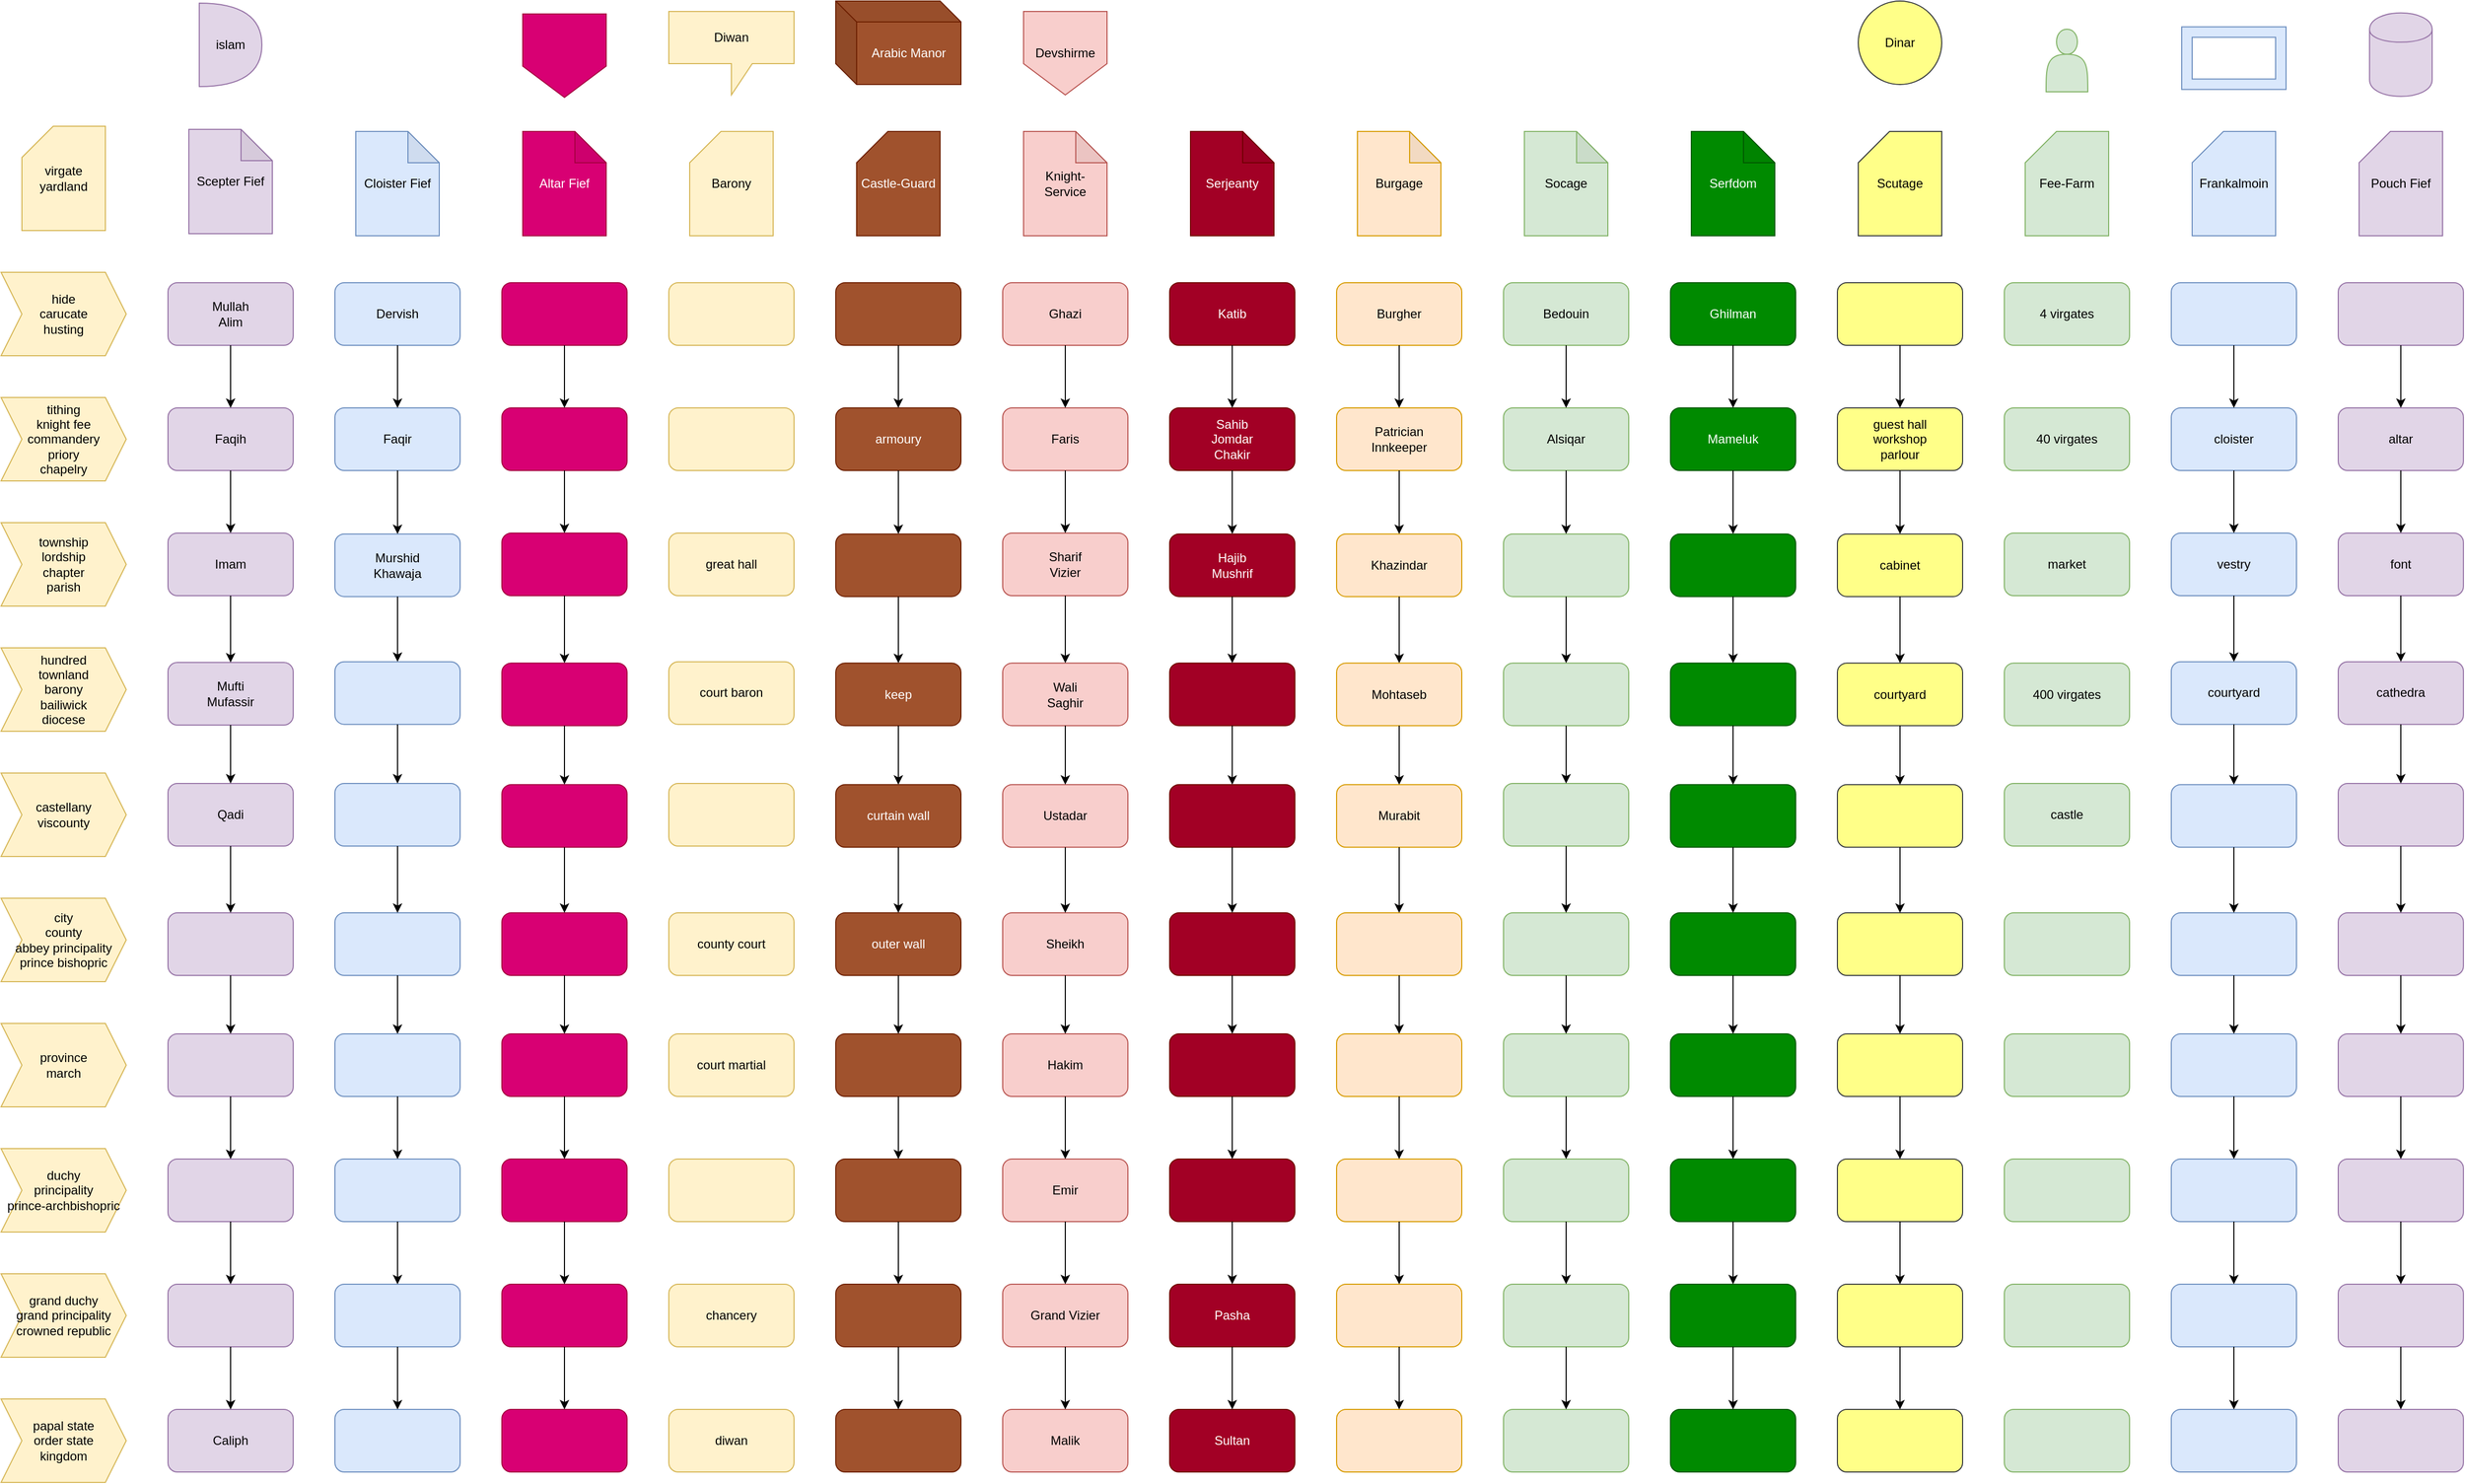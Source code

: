 <mxfile version="12.4.2" type="device" pages="1"><diagram id="_InhiuiLkTQXesiahe1_" name="Page-1"><mxGraphModel dx="1902" dy="1005" grid="1" gridSize="10" guides="1" tooltips="1" connect="1" arrows="1" fold="1" page="1" pageScale="1" pageWidth="827" pageHeight="1169" math="0" shadow="0"><root><mxCell id="0"/><mxCell id="1" parent="0"/><mxCell id="gfKGu_A8C_Bv1ck_mrpA-1" value="&lt;div&gt;virgate&lt;/div&gt;&lt;div&gt;yardland&lt;br&gt;&lt;/div&gt;" style="shape=card;whiteSpace=wrap;html=1;fillColor=#fff2cc;strokeColor=#d6b656;" vertex="1" parent="1"><mxGeometry x="20" y="120" width="80" height="100" as="geometry"/></mxCell><mxCell id="gfKGu_A8C_Bv1ck_mrpA-2" value="&lt;div&gt;hide&lt;/div&gt;&lt;div&gt;carucate&lt;/div&gt;&lt;div&gt;husting&lt;br&gt;&lt;/div&gt;" style="shape=step;perimeter=stepPerimeter;whiteSpace=wrap;html=1;fixedSize=1;fillColor=#fff2cc;strokeColor=#d6b656;" vertex="1" parent="1"><mxGeometry y="260" width="120" height="80" as="geometry"/></mxCell><mxCell id="gfKGu_A8C_Bv1ck_mrpA-3" value="&lt;div&gt;tithing&lt;/div&gt;&lt;div&gt;knight fee&lt;/div&gt;&lt;div&gt;commandery&lt;/div&gt;&lt;div&gt;priory&lt;/div&gt;&lt;div&gt;chapelry&lt;br&gt;&lt;/div&gt;" style="shape=step;perimeter=stepPerimeter;whiteSpace=wrap;html=1;fixedSize=1;fillColor=#fff2cc;strokeColor=#d6b656;" vertex="1" parent="1"><mxGeometry y="380" width="120" height="80" as="geometry"/></mxCell><mxCell id="gfKGu_A8C_Bv1ck_mrpA-4" value="&lt;div&gt;township&lt;/div&gt;&lt;div&gt;lordship&lt;/div&gt;&lt;div&gt;chapter&lt;/div&gt;&lt;div&gt;parish&lt;br&gt;&lt;/div&gt;" style="shape=step;perimeter=stepPerimeter;whiteSpace=wrap;html=1;fixedSize=1;fillColor=#fff2cc;strokeColor=#d6b656;" vertex="1" parent="1"><mxGeometry y="500" width="120" height="80" as="geometry"/></mxCell><mxCell id="gfKGu_A8C_Bv1ck_mrpA-5" value="&lt;div&gt;hundred&lt;/div&gt;&lt;div&gt;townland&lt;/div&gt;&lt;div&gt;barony&lt;/div&gt;&lt;div&gt;bailiwick&lt;/div&gt;&lt;div&gt;diocese&lt;/div&gt;" style="shape=step;perimeter=stepPerimeter;whiteSpace=wrap;html=1;fixedSize=1;fillColor=#fff2cc;strokeColor=#d6b656;" vertex="1" parent="1"><mxGeometry y="620" width="120" height="80" as="geometry"/></mxCell><mxCell id="gfKGu_A8C_Bv1ck_mrpA-6" value="&lt;div&gt;castellany&lt;/div&gt;&lt;div&gt;viscounty&lt;br&gt;&lt;/div&gt;" style="shape=step;perimeter=stepPerimeter;whiteSpace=wrap;html=1;fixedSize=1;fillColor=#fff2cc;strokeColor=#d6b656;" vertex="1" parent="1"><mxGeometry y="740" width="120" height="80" as="geometry"/></mxCell><mxCell id="gfKGu_A8C_Bv1ck_mrpA-7" value="&lt;div&gt;province&lt;/div&gt;&lt;div&gt;march&lt;br&gt;&lt;/div&gt;" style="shape=step;perimeter=stepPerimeter;whiteSpace=wrap;html=1;fixedSize=1;fillColor=#fff2cc;strokeColor=#d6b656;" vertex="1" parent="1"><mxGeometry y="980" width="120" height="80" as="geometry"/></mxCell><mxCell id="gfKGu_A8C_Bv1ck_mrpA-8" value="&lt;div&gt;duchy&lt;/div&gt;&lt;div&gt;principality&lt;/div&gt;&lt;div&gt;prince-archbishopric&lt;br&gt;&lt;/div&gt;" style="shape=step;perimeter=stepPerimeter;whiteSpace=wrap;html=1;fixedSize=1;fillColor=#fff2cc;strokeColor=#d6b656;" vertex="1" parent="1"><mxGeometry y="1100" width="120" height="80" as="geometry"/></mxCell><mxCell id="gfKGu_A8C_Bv1ck_mrpA-9" value="&lt;div&gt;grand duchy&lt;/div&gt;&lt;div&gt;grand principality&lt;/div&gt;&lt;div&gt;crowned republic&lt;br&gt;&lt;/div&gt;" style="shape=step;perimeter=stepPerimeter;whiteSpace=wrap;html=1;fixedSize=1;fillColor=#fff2cc;strokeColor=#d6b656;" vertex="1" parent="1"><mxGeometry y="1220" width="120" height="80" as="geometry"/></mxCell><mxCell id="gfKGu_A8C_Bv1ck_mrpA-10" value="&lt;div&gt;papal state&lt;/div&gt;&lt;div&gt;order state&lt;/div&gt;&lt;div&gt;kingdom&lt;br&gt;&lt;/div&gt;" style="shape=step;perimeter=stepPerimeter;whiteSpace=wrap;html=1;fixedSize=1;fillColor=#fff2cc;strokeColor=#d6b656;" vertex="1" parent="1"><mxGeometry y="1340" width="120" height="80" as="geometry"/></mxCell><mxCell id="gfKGu_A8C_Bv1ck_mrpA-11" value="&lt;div&gt;city&lt;/div&gt;&lt;div&gt;county&lt;/div&gt;&lt;div&gt;abbey principality&lt;/div&gt;&lt;div&gt;prince bishopric&lt;br&gt;&lt;/div&gt;" style="shape=step;perimeter=stepPerimeter;whiteSpace=wrap;html=1;fixedSize=1;fillColor=#fff2cc;strokeColor=#d6b656;" vertex="1" parent="1"><mxGeometry y="860" width="120" height="80" as="geometry"/></mxCell><mxCell id="gfKGu_A8C_Bv1ck_mrpA-12" value="Scepter Fief" style="shape=note;whiteSpace=wrap;html=1;backgroundOutline=1;darkOpacity=0.05;fillColor=#e1d5e7;strokeColor=#9673a6;" vertex="1" parent="1"><mxGeometry x="180" y="123" width="80" height="100" as="geometry"/></mxCell><mxCell id="gfKGu_A8C_Bv1ck_mrpA-13" value="&lt;div&gt;Mullah&lt;/div&gt;&lt;div&gt;Alim&lt;br&gt;&lt;/div&gt;" style="rounded=1;whiteSpace=wrap;html=1;fillColor=#e1d5e7;strokeColor=#9673a6;" vertex="1" parent="1"><mxGeometry x="160" y="270" width="120" height="60" as="geometry"/></mxCell><mxCell id="gfKGu_A8C_Bv1ck_mrpA-14" value="Faqih" style="rounded=1;whiteSpace=wrap;html=1;fillColor=#e1d5e7;strokeColor=#9673a6;" vertex="1" parent="1"><mxGeometry x="160" y="390" width="120" height="60" as="geometry"/></mxCell><mxCell id="gfKGu_A8C_Bv1ck_mrpA-15" value="Imam" style="rounded=1;whiteSpace=wrap;html=1;fillColor=#e1d5e7;strokeColor=#9673a6;" vertex="1" parent="1"><mxGeometry x="160" y="510" width="120" height="60" as="geometry"/></mxCell><mxCell id="gfKGu_A8C_Bv1ck_mrpA-16" value="&lt;div&gt;Mufti&lt;/div&gt;&lt;div&gt;Mufassir&lt;br&gt;&lt;/div&gt;" style="rounded=1;whiteSpace=wrap;html=1;fillColor=#e1d5e7;strokeColor=#9673a6;" vertex="1" parent="1"><mxGeometry x="160" y="634" width="120" height="60" as="geometry"/></mxCell><mxCell id="gfKGu_A8C_Bv1ck_mrpA-17" value="Qadi" style="rounded=1;whiteSpace=wrap;html=1;fillColor=#e1d5e7;strokeColor=#9673a6;" vertex="1" parent="1"><mxGeometry x="160" y="750" width="120" height="60" as="geometry"/></mxCell><mxCell id="gfKGu_A8C_Bv1ck_mrpA-18" value="" style="rounded=1;whiteSpace=wrap;html=1;fillColor=#e1d5e7;strokeColor=#9673a6;" vertex="1" parent="1"><mxGeometry x="160" y="874" width="120" height="60" as="geometry"/></mxCell><mxCell id="gfKGu_A8C_Bv1ck_mrpA-19" value="" style="rounded=1;whiteSpace=wrap;html=1;fillColor=#e1d5e7;strokeColor=#9673a6;" vertex="1" parent="1"><mxGeometry x="160" y="990.0" width="120" height="60" as="geometry"/></mxCell><mxCell id="gfKGu_A8C_Bv1ck_mrpA-20" value="" style="rounded=1;whiteSpace=wrap;html=1;fillColor=#e1d5e7;strokeColor=#9673a6;" vertex="1" parent="1"><mxGeometry x="160" y="1110" width="120" height="60" as="geometry"/></mxCell><mxCell id="gfKGu_A8C_Bv1ck_mrpA-21" value="" style="rounded=1;whiteSpace=wrap;html=1;fillColor=#e1d5e7;strokeColor=#9673a6;" vertex="1" parent="1"><mxGeometry x="160" y="1230" width="120" height="60" as="geometry"/></mxCell><mxCell id="gfKGu_A8C_Bv1ck_mrpA-22" value="Caliph" style="rounded=1;whiteSpace=wrap;html=1;fillColor=#e1d5e7;strokeColor=#9673a6;" vertex="1" parent="1"><mxGeometry x="160" y="1350" width="120" height="60" as="geometry"/></mxCell><mxCell id="gfKGu_A8C_Bv1ck_mrpA-23" value="Cloister Fief" style="shape=note;whiteSpace=wrap;html=1;backgroundOutline=1;darkOpacity=0.05;fillColor=#dae8fc;strokeColor=#6c8ebf;" vertex="1" parent="1"><mxGeometry x="340" y="125" width="80" height="100" as="geometry"/></mxCell><mxCell id="gfKGu_A8C_Bv1ck_mrpA-24" value="Dervish" style="rounded=1;whiteSpace=wrap;html=1;fillColor=#dae8fc;strokeColor=#6c8ebf;" vertex="1" parent="1"><mxGeometry x="320" y="270.0" width="120" height="60" as="geometry"/></mxCell><mxCell id="gfKGu_A8C_Bv1ck_mrpA-25" value="Faqir" style="rounded=1;whiteSpace=wrap;html=1;fillColor=#dae8fc;strokeColor=#6c8ebf;" vertex="1" parent="1"><mxGeometry x="320" y="390.0" width="120" height="60" as="geometry"/></mxCell><mxCell id="gfKGu_A8C_Bv1ck_mrpA-26" value="&lt;div&gt;Murshid&lt;/div&gt;&lt;div&gt;Khawaja&lt;br&gt;&lt;/div&gt;" style="rounded=1;whiteSpace=wrap;html=1;fillColor=#dae8fc;strokeColor=#6c8ebf;" vertex="1" parent="1"><mxGeometry x="320" y="510.83" width="120" height="60" as="geometry"/></mxCell><mxCell id="gfKGu_A8C_Bv1ck_mrpA-27" value="" style="rounded=1;whiteSpace=wrap;html=1;fillColor=#dae8fc;strokeColor=#6c8ebf;" vertex="1" parent="1"><mxGeometry x="320" y="633.33" width="120" height="60" as="geometry"/></mxCell><mxCell id="gfKGu_A8C_Bv1ck_mrpA-28" value="" style="rounded=1;whiteSpace=wrap;html=1;fillColor=#dae8fc;strokeColor=#6c8ebf;" vertex="1" parent="1"><mxGeometry x="320" y="750" width="120" height="60" as="geometry"/></mxCell><mxCell id="gfKGu_A8C_Bv1ck_mrpA-29" value="" style="rounded=1;whiteSpace=wrap;html=1;fillColor=#dae8fc;strokeColor=#6c8ebf;" vertex="1" parent="1"><mxGeometry x="320" y="874" width="120" height="60" as="geometry"/></mxCell><mxCell id="gfKGu_A8C_Bv1ck_mrpA-30" value="" style="rounded=1;whiteSpace=wrap;html=1;fillColor=#dae8fc;strokeColor=#6c8ebf;" vertex="1" parent="1"><mxGeometry x="320" y="990" width="120" height="60" as="geometry"/></mxCell><mxCell id="gfKGu_A8C_Bv1ck_mrpA-31" value="" style="rounded=1;whiteSpace=wrap;html=1;fillColor=#dae8fc;strokeColor=#6c8ebf;" vertex="1" parent="1"><mxGeometry x="320" y="1110" width="120" height="60" as="geometry"/></mxCell><mxCell id="gfKGu_A8C_Bv1ck_mrpA-32" value="" style="rounded=1;whiteSpace=wrap;html=1;fillColor=#dae8fc;strokeColor=#6c8ebf;" vertex="1" parent="1"><mxGeometry x="320" y="1230" width="120" height="60" as="geometry"/></mxCell><mxCell id="gfKGu_A8C_Bv1ck_mrpA-33" value="" style="rounded=1;whiteSpace=wrap;html=1;fillColor=#dae8fc;strokeColor=#6c8ebf;" vertex="1" parent="1"><mxGeometry x="320" y="1350" width="120" height="60" as="geometry"/></mxCell><mxCell id="gfKGu_A8C_Bv1ck_mrpA-34" value="Altar Fief" style="shape=note;whiteSpace=wrap;html=1;backgroundOutline=1;darkOpacity=0.05;fillColor=#d80073;strokeColor=#A50040;fontColor=#ffffff;" vertex="1" parent="1"><mxGeometry x="500" y="125" width="80" height="100" as="geometry"/></mxCell><mxCell id="gfKGu_A8C_Bv1ck_mrpA-35" value="" style="rounded=1;whiteSpace=wrap;html=1;fillColor=#d80073;strokeColor=#A50040;fontColor=#ffffff;" vertex="1" parent="1"><mxGeometry x="480" y="270" width="120" height="60" as="geometry"/></mxCell><mxCell id="gfKGu_A8C_Bv1ck_mrpA-36" value="" style="rounded=1;whiteSpace=wrap;html=1;fillColor=#d80073;strokeColor=#A50040;fontColor=#ffffff;" vertex="1" parent="1"><mxGeometry x="480" y="390.0" width="120" height="60" as="geometry"/></mxCell><mxCell id="gfKGu_A8C_Bv1ck_mrpA-37" value="" style="rounded=1;whiteSpace=wrap;html=1;fillColor=#d80073;strokeColor=#A50040;fontColor=#ffffff;" vertex="1" parent="1"><mxGeometry x="480" y="510" width="120" height="60" as="geometry"/></mxCell><mxCell id="gfKGu_A8C_Bv1ck_mrpA-38" value="" style="rounded=1;whiteSpace=wrap;html=1;fillColor=#d80073;strokeColor=#A50040;fontColor=#ffffff;" vertex="1" parent="1"><mxGeometry x="480" y="751.14" width="120" height="60" as="geometry"/></mxCell><mxCell id="gfKGu_A8C_Bv1ck_mrpA-39" value="" style="rounded=1;whiteSpace=wrap;html=1;fillColor=#d80073;strokeColor=#A50040;fontColor=#ffffff;" vertex="1" parent="1"><mxGeometry x="480" y="874" width="120" height="60" as="geometry"/></mxCell><mxCell id="gfKGu_A8C_Bv1ck_mrpA-40" value="" style="rounded=1;whiteSpace=wrap;html=1;fillColor=#d80073;strokeColor=#A50040;fontColor=#ffffff;" vertex="1" parent="1"><mxGeometry x="480" y="990" width="120" height="60" as="geometry"/></mxCell><mxCell id="gfKGu_A8C_Bv1ck_mrpA-41" value="" style="rounded=1;whiteSpace=wrap;html=1;fillColor=#d80073;strokeColor=#A50040;fontColor=#ffffff;" vertex="1" parent="1"><mxGeometry x="480" y="1110" width="120" height="60" as="geometry"/></mxCell><mxCell id="gfKGu_A8C_Bv1ck_mrpA-42" value="" style="rounded=1;whiteSpace=wrap;html=1;fillColor=#d80073;strokeColor=#A50040;fontColor=#ffffff;" vertex="1" parent="1"><mxGeometry x="480" y="1230" width="120" height="60" as="geometry"/></mxCell><mxCell id="gfKGu_A8C_Bv1ck_mrpA-43" value="" style="rounded=1;whiteSpace=wrap;html=1;fillColor=#d80073;strokeColor=#A50040;fontColor=#ffffff;" vertex="1" parent="1"><mxGeometry x="480" y="1350" width="120" height="60" as="geometry"/></mxCell><mxCell id="gfKGu_A8C_Bv1ck_mrpA-44" value="" style="rounded=1;whiteSpace=wrap;html=1;fillColor=#fff2cc;strokeColor=#d6b656;" vertex="1" parent="1"><mxGeometry x="640" y="270" width="120" height="60" as="geometry"/></mxCell><mxCell id="gfKGu_A8C_Bv1ck_mrpA-45" value="" style="rounded=1;whiteSpace=wrap;html=1;fillColor=#fff2cc;strokeColor=#d6b656;" vertex="1" parent="1"><mxGeometry x="640" y="390.0" width="120" height="60" as="geometry"/></mxCell><mxCell id="gfKGu_A8C_Bv1ck_mrpA-46" value="great hall" style="rounded=1;whiteSpace=wrap;html=1;fillColor=#fff2cc;strokeColor=#d6b656;" vertex="1" parent="1"><mxGeometry x="640" y="510" width="120" height="60" as="geometry"/></mxCell><mxCell id="gfKGu_A8C_Bv1ck_mrpA-47" value="court baron" style="rounded=1;whiteSpace=wrap;html=1;fillColor=#fff2cc;strokeColor=#d6b656;" vertex="1" parent="1"><mxGeometry x="640" y="633.33" width="120" height="60" as="geometry"/></mxCell><mxCell id="gfKGu_A8C_Bv1ck_mrpA-48" value="" style="rounded=1;whiteSpace=wrap;html=1;fillColor=#fff2cc;strokeColor=#d6b656;" vertex="1" parent="1"><mxGeometry x="640" y="750.0" width="120" height="60" as="geometry"/></mxCell><mxCell id="gfKGu_A8C_Bv1ck_mrpA-49" value="county court" style="rounded=1;whiteSpace=wrap;html=1;fillColor=#fff2cc;strokeColor=#d6b656;" vertex="1" parent="1"><mxGeometry x="640" y="874" width="120" height="60" as="geometry"/></mxCell><mxCell id="gfKGu_A8C_Bv1ck_mrpA-50" value="court martial" style="rounded=1;whiteSpace=wrap;html=1;fillColor=#fff2cc;strokeColor=#d6b656;" vertex="1" parent="1"><mxGeometry x="640" y="990" width="120" height="60" as="geometry"/></mxCell><mxCell id="gfKGu_A8C_Bv1ck_mrpA-51" value="" style="rounded=1;whiteSpace=wrap;html=1;fillColor=#fff2cc;strokeColor=#d6b656;" vertex="1" parent="1"><mxGeometry x="640" y="1110" width="120" height="60" as="geometry"/></mxCell><mxCell id="gfKGu_A8C_Bv1ck_mrpA-52" value="chancery" style="rounded=1;whiteSpace=wrap;html=1;fillColor=#fff2cc;strokeColor=#d6b656;" vertex="1" parent="1"><mxGeometry x="640" y="1230" width="120" height="60" as="geometry"/></mxCell><mxCell id="gfKGu_A8C_Bv1ck_mrpA-53" value="diwan" style="rounded=1;whiteSpace=wrap;html=1;fillColor=#fff2cc;strokeColor=#d6b656;" vertex="1" parent="1"><mxGeometry x="640" y="1350" width="120" height="60" as="geometry"/></mxCell><mxCell id="gfKGu_A8C_Bv1ck_mrpA-54" value="" style="rounded=1;whiteSpace=wrap;html=1;fillColor=#a0522d;strokeColor=#6D1F00;fontColor=#ffffff;" vertex="1" parent="1"><mxGeometry x="800" y="270" width="120" height="60" as="geometry"/></mxCell><mxCell id="gfKGu_A8C_Bv1ck_mrpA-55" value="armoury" style="rounded=1;whiteSpace=wrap;html=1;fillColor=#a0522d;strokeColor=#6D1F00;fontColor=#ffffff;" vertex="1" parent="1"><mxGeometry x="800" y="390.0" width="120" height="60" as="geometry"/></mxCell><mxCell id="gfKGu_A8C_Bv1ck_mrpA-56" value="" style="rounded=1;whiteSpace=wrap;html=1;fillColor=#a0522d;strokeColor=#6D1F00;fontColor=#ffffff;" vertex="1" parent="1"><mxGeometry x="800" y="510.83" width="120" height="60" as="geometry"/></mxCell><mxCell id="gfKGu_A8C_Bv1ck_mrpA-57" value="keep" style="rounded=1;whiteSpace=wrap;html=1;fillColor=#a0522d;strokeColor=#6D1F00;fontColor=#ffffff;" vertex="1" parent="1"><mxGeometry x="800" y="634.57" width="120" height="60" as="geometry"/></mxCell><mxCell id="gfKGu_A8C_Bv1ck_mrpA-58" value="curtain wall" style="rounded=1;whiteSpace=wrap;html=1;fillColor=#a0522d;strokeColor=#6D1F00;fontColor=#ffffff;" vertex="1" parent="1"><mxGeometry x="800" y="751.14" width="120" height="60" as="geometry"/></mxCell><mxCell id="gfKGu_A8C_Bv1ck_mrpA-59" value="outer wall" style="rounded=1;whiteSpace=wrap;html=1;fillColor=#a0522d;strokeColor=#6D1F00;fontColor=#ffffff;" vertex="1" parent="1"><mxGeometry x="800" y="874" width="120" height="60" as="geometry"/></mxCell><mxCell id="gfKGu_A8C_Bv1ck_mrpA-60" value="" style="rounded=1;whiteSpace=wrap;html=1;fillColor=#a0522d;strokeColor=#6D1F00;fontColor=#ffffff;" vertex="1" parent="1"><mxGeometry x="800" y="990" width="120" height="60" as="geometry"/></mxCell><mxCell id="gfKGu_A8C_Bv1ck_mrpA-61" value="" style="rounded=1;whiteSpace=wrap;html=1;fillColor=#a0522d;strokeColor=#6D1F00;fontColor=#ffffff;" vertex="1" parent="1"><mxGeometry x="800" y="1110" width="120" height="60" as="geometry"/></mxCell><mxCell id="gfKGu_A8C_Bv1ck_mrpA-62" value="" style="rounded=1;whiteSpace=wrap;html=1;fillColor=#a0522d;strokeColor=#6D1F00;fontColor=#ffffff;" vertex="1" parent="1"><mxGeometry x="800" y="1230" width="120" height="60" as="geometry"/></mxCell><mxCell id="gfKGu_A8C_Bv1ck_mrpA-63" value="" style="rounded=1;whiteSpace=wrap;html=1;fillColor=#a0522d;strokeColor=#6D1F00;fontColor=#ffffff;" vertex="1" parent="1"><mxGeometry x="800" y="1350" width="120" height="60" as="geometry"/></mxCell><mxCell id="gfKGu_A8C_Bv1ck_mrpA-64" value="" style="rounded=1;whiteSpace=wrap;html=1;fillColor=#d80073;strokeColor=#A50040;fontColor=#ffffff;" vertex="1" parent="1"><mxGeometry x="480" y="634.57" width="120" height="60" as="geometry"/></mxCell><mxCell id="gfKGu_A8C_Bv1ck_mrpA-65" value="Ghazi" style="rounded=1;whiteSpace=wrap;html=1;fillColor=#f8cecc;strokeColor=#b85450;" vertex="1" parent="1"><mxGeometry x="960" y="270" width="120" height="60" as="geometry"/></mxCell><mxCell id="gfKGu_A8C_Bv1ck_mrpA-66" value="Faris" style="rounded=1;whiteSpace=wrap;html=1;fillColor=#f8cecc;strokeColor=#b85450;" vertex="1" parent="1"><mxGeometry x="960" y="390.0" width="120" height="60" as="geometry"/></mxCell><mxCell id="gfKGu_A8C_Bv1ck_mrpA-67" value="&lt;div&gt;Sharif&lt;/div&gt;&lt;div&gt;Vizier&lt;br&gt;&lt;/div&gt;" style="rounded=1;whiteSpace=wrap;html=1;fillColor=#f8cecc;strokeColor=#b85450;" vertex="1" parent="1"><mxGeometry x="960" y="510" width="120" height="60" as="geometry"/></mxCell><mxCell id="gfKGu_A8C_Bv1ck_mrpA-68" value="&lt;div&gt;Wali&lt;/div&gt;&lt;div&gt;Saghir&lt;br&gt;&lt;/div&gt;" style="rounded=1;whiteSpace=wrap;html=1;fillColor=#f8cecc;strokeColor=#b85450;" vertex="1" parent="1"><mxGeometry x="960" y="634.57" width="120" height="60" as="geometry"/></mxCell><mxCell id="gfKGu_A8C_Bv1ck_mrpA-69" value="Ustadar" style="rounded=1;whiteSpace=wrap;html=1;fillColor=#f8cecc;strokeColor=#b85450;" vertex="1" parent="1"><mxGeometry x="960" y="751.14" width="120" height="60" as="geometry"/></mxCell><mxCell id="gfKGu_A8C_Bv1ck_mrpA-70" value="Sheikh" style="rounded=1;whiteSpace=wrap;html=1;fillColor=#f8cecc;strokeColor=#b85450;" vertex="1" parent="1"><mxGeometry x="960" y="874" width="120" height="60" as="geometry"/></mxCell><mxCell id="gfKGu_A8C_Bv1ck_mrpA-71" value="Hakim" style="rounded=1;whiteSpace=wrap;html=1;fillColor=#f8cecc;strokeColor=#b85450;" vertex="1" parent="1"><mxGeometry x="960" y="990" width="120" height="60" as="geometry"/></mxCell><mxCell id="gfKGu_A8C_Bv1ck_mrpA-72" value="Emir" style="rounded=1;whiteSpace=wrap;html=1;fillColor=#f8cecc;strokeColor=#b85450;" vertex="1" parent="1"><mxGeometry x="960" y="1110" width="120" height="60" as="geometry"/></mxCell><mxCell id="gfKGu_A8C_Bv1ck_mrpA-73" value="Grand Vizier" style="rounded=1;whiteSpace=wrap;html=1;fillColor=#f8cecc;strokeColor=#b85450;" vertex="1" parent="1"><mxGeometry x="960" y="1230" width="120" height="60" as="geometry"/></mxCell><mxCell id="gfKGu_A8C_Bv1ck_mrpA-74" value="Malik" style="rounded=1;whiteSpace=wrap;html=1;fillColor=#f8cecc;strokeColor=#b85450;" vertex="1" parent="1"><mxGeometry x="960" y="1350" width="120" height="60" as="geometry"/></mxCell><mxCell id="gfKGu_A8C_Bv1ck_mrpA-75" value="Knight-Service" style="shape=note;whiteSpace=wrap;html=1;backgroundOutline=1;darkOpacity=0.05;fillColor=#f8cecc;strokeColor=#b85450;" vertex="1" parent="1"><mxGeometry x="980" y="125" width="80" height="100" as="geometry"/></mxCell><mxCell id="gfKGu_A8C_Bv1ck_mrpA-76" value="Katib" style="rounded=1;whiteSpace=wrap;html=1;fillColor=#a20025;strokeColor=#6F0000;fontColor=#ffffff;" vertex="1" parent="1"><mxGeometry x="1120" y="270" width="120" height="60" as="geometry"/></mxCell><mxCell id="gfKGu_A8C_Bv1ck_mrpA-77" value="&lt;div&gt;Sahib&lt;/div&gt;&lt;div&gt;Jomdar&lt;/div&gt;&lt;div&gt;Chakir&lt;br&gt;&lt;/div&gt;" style="rounded=1;whiteSpace=wrap;html=1;fillColor=#a20025;strokeColor=#6F0000;fontColor=#ffffff;" vertex="1" parent="1"><mxGeometry x="1120" y="390.0" width="120" height="60" as="geometry"/></mxCell><mxCell id="gfKGu_A8C_Bv1ck_mrpA-78" value="&lt;div&gt;Hajib&lt;/div&gt;&lt;div&gt;Mushrif&lt;br&gt;&lt;/div&gt;" style="rounded=1;whiteSpace=wrap;html=1;fillColor=#a20025;strokeColor=#6F0000;fontColor=#ffffff;" vertex="1" parent="1"><mxGeometry x="1120" y="510.83" width="120" height="60" as="geometry"/></mxCell><mxCell id="gfKGu_A8C_Bv1ck_mrpA-79" value="" style="rounded=1;whiteSpace=wrap;html=1;fillColor=#a20025;strokeColor=#6F0000;fontColor=#ffffff;" vertex="1" parent="1"><mxGeometry x="1120" y="634.57" width="120" height="60" as="geometry"/></mxCell><mxCell id="gfKGu_A8C_Bv1ck_mrpA-80" value="" style="rounded=1;whiteSpace=wrap;html=1;fillColor=#a20025;strokeColor=#6F0000;fontColor=#ffffff;" vertex="1" parent="1"><mxGeometry x="1120" y="751.14" width="120" height="60" as="geometry"/></mxCell><mxCell id="gfKGu_A8C_Bv1ck_mrpA-81" value="" style="rounded=1;whiteSpace=wrap;html=1;fillColor=#a20025;strokeColor=#6F0000;fontColor=#ffffff;" vertex="1" parent="1"><mxGeometry x="1120" y="874" width="120" height="60" as="geometry"/></mxCell><mxCell id="gfKGu_A8C_Bv1ck_mrpA-82" value="" style="rounded=1;whiteSpace=wrap;html=1;fillColor=#a20025;strokeColor=#6F0000;fontColor=#ffffff;" vertex="1" parent="1"><mxGeometry x="1120" y="990" width="120" height="60" as="geometry"/></mxCell><mxCell id="gfKGu_A8C_Bv1ck_mrpA-83" value="" style="rounded=1;whiteSpace=wrap;html=1;fillColor=#a20025;strokeColor=#6F0000;fontColor=#ffffff;" vertex="1" parent="1"><mxGeometry x="1120" y="1110" width="120" height="60" as="geometry"/></mxCell><mxCell id="gfKGu_A8C_Bv1ck_mrpA-84" value="Pasha" style="rounded=1;whiteSpace=wrap;html=1;fillColor=#a20025;strokeColor=#6F0000;fontColor=#ffffff;" vertex="1" parent="1"><mxGeometry x="1120" y="1230" width="120" height="60" as="geometry"/></mxCell><mxCell id="gfKGu_A8C_Bv1ck_mrpA-85" value="Sultan" style="rounded=1;whiteSpace=wrap;html=1;fillColor=#a20025;strokeColor=#6F0000;fontColor=#ffffff;" vertex="1" parent="1"><mxGeometry x="1120" y="1350" width="120" height="60" as="geometry"/></mxCell><mxCell id="gfKGu_A8C_Bv1ck_mrpA-86" value="Serjeanty" style="shape=note;whiteSpace=wrap;html=1;backgroundOutline=1;darkOpacity=0.05;fillColor=#a20025;strokeColor=#6F0000;fontColor=#ffffff;" vertex="1" parent="1"><mxGeometry x="1140" y="125" width="80" height="100" as="geometry"/></mxCell><mxCell id="gfKGu_A8C_Bv1ck_mrpA-87" value="Burgher" style="rounded=1;whiteSpace=wrap;html=1;fillColor=#ffe6cc;strokeColor=#d79b00;" vertex="1" parent="1"><mxGeometry x="1280" y="270" width="120" height="60" as="geometry"/></mxCell><mxCell id="gfKGu_A8C_Bv1ck_mrpA-88" value="&lt;div&gt;Patrician&lt;/div&gt;&lt;div&gt;Innkeeper&lt;br&gt;&lt;/div&gt;" style="rounded=1;whiteSpace=wrap;html=1;fillColor=#ffe6cc;strokeColor=#d79b00;" vertex="1" parent="1"><mxGeometry x="1280" y="390.0" width="120" height="60" as="geometry"/></mxCell><mxCell id="gfKGu_A8C_Bv1ck_mrpA-89" value="Khazindar" style="rounded=1;whiteSpace=wrap;html=1;fillColor=#ffe6cc;strokeColor=#d79b00;" vertex="1" parent="1"><mxGeometry x="1280" y="510.83" width="120" height="60" as="geometry"/></mxCell><mxCell id="gfKGu_A8C_Bv1ck_mrpA-90" value="Mohtaseb" style="rounded=1;whiteSpace=wrap;html=1;fillColor=#ffe6cc;strokeColor=#d79b00;" vertex="1" parent="1"><mxGeometry x="1280" y="634.57" width="120" height="60" as="geometry"/></mxCell><mxCell id="gfKGu_A8C_Bv1ck_mrpA-91" value="Murabit" style="rounded=1;whiteSpace=wrap;html=1;fillColor=#ffe6cc;strokeColor=#d79b00;" vertex="1" parent="1"><mxGeometry x="1280" y="751.14" width="120" height="60" as="geometry"/></mxCell><mxCell id="gfKGu_A8C_Bv1ck_mrpA-92" value="" style="rounded=1;whiteSpace=wrap;html=1;fillColor=#ffe6cc;strokeColor=#d79b00;" vertex="1" parent="1"><mxGeometry x="1280" y="874" width="120" height="60" as="geometry"/></mxCell><mxCell id="gfKGu_A8C_Bv1ck_mrpA-93" value="" style="rounded=1;whiteSpace=wrap;html=1;fillColor=#ffe6cc;strokeColor=#d79b00;" vertex="1" parent="1"><mxGeometry x="1280" y="990" width="120" height="60" as="geometry"/></mxCell><mxCell id="gfKGu_A8C_Bv1ck_mrpA-94" value="" style="rounded=1;whiteSpace=wrap;html=1;fillColor=#ffe6cc;strokeColor=#d79b00;" vertex="1" parent="1"><mxGeometry x="1280" y="1110" width="120" height="60" as="geometry"/></mxCell><mxCell id="gfKGu_A8C_Bv1ck_mrpA-95" value="" style="rounded=1;whiteSpace=wrap;html=1;fillColor=#ffe6cc;strokeColor=#d79b00;" vertex="1" parent="1"><mxGeometry x="1280" y="1230" width="120" height="60" as="geometry"/></mxCell><mxCell id="gfKGu_A8C_Bv1ck_mrpA-96" value="" style="rounded=1;whiteSpace=wrap;html=1;fillColor=#ffe6cc;strokeColor=#d79b00;" vertex="1" parent="1"><mxGeometry x="1280" y="1350" width="120" height="60" as="geometry"/></mxCell><mxCell id="gfKGu_A8C_Bv1ck_mrpA-97" value="Burgage" style="shape=note;whiteSpace=wrap;html=1;backgroundOutline=1;darkOpacity=0.05;fillColor=#ffe6cc;strokeColor=#d79b00;" vertex="1" parent="1"><mxGeometry x="1300" y="125" width="80" height="100" as="geometry"/></mxCell><mxCell id="gfKGu_A8C_Bv1ck_mrpA-98" value="Bedouin" style="rounded=1;whiteSpace=wrap;html=1;fillColor=#d5e8d4;strokeColor=#82b366;" vertex="1" parent="1"><mxGeometry x="1440" y="270" width="120" height="60" as="geometry"/></mxCell><mxCell id="gfKGu_A8C_Bv1ck_mrpA-99" value="Alsiqar" style="rounded=1;whiteSpace=wrap;html=1;fillColor=#d5e8d4;strokeColor=#82b366;" vertex="1" parent="1"><mxGeometry x="1440" y="390.0" width="120" height="60" as="geometry"/></mxCell><mxCell id="gfKGu_A8C_Bv1ck_mrpA-100" value="" style="rounded=1;whiteSpace=wrap;html=1;fillColor=#d5e8d4;strokeColor=#82b366;" vertex="1" parent="1"><mxGeometry x="1440" y="510.83" width="120" height="60" as="geometry"/></mxCell><mxCell id="gfKGu_A8C_Bv1ck_mrpA-101" value="" style="rounded=1;whiteSpace=wrap;html=1;fillColor=#d5e8d4;strokeColor=#82b366;" vertex="1" parent="1"><mxGeometry x="1440" y="634.57" width="120" height="60" as="geometry"/></mxCell><mxCell id="gfKGu_A8C_Bv1ck_mrpA-102" value="" style="rounded=1;whiteSpace=wrap;html=1;fillColor=#d5e8d4;strokeColor=#82b366;" vertex="1" parent="1"><mxGeometry x="1440" y="750.0" width="120" height="60" as="geometry"/></mxCell><mxCell id="gfKGu_A8C_Bv1ck_mrpA-103" value="" style="rounded=1;whiteSpace=wrap;html=1;fillColor=#d5e8d4;strokeColor=#82b366;" vertex="1" parent="1"><mxGeometry x="1440" y="874" width="120" height="60" as="geometry"/></mxCell><mxCell id="gfKGu_A8C_Bv1ck_mrpA-104" value="" style="rounded=1;whiteSpace=wrap;html=1;fillColor=#d5e8d4;strokeColor=#82b366;" vertex="1" parent="1"><mxGeometry x="1440" y="990" width="120" height="60" as="geometry"/></mxCell><mxCell id="gfKGu_A8C_Bv1ck_mrpA-105" value="" style="rounded=1;whiteSpace=wrap;html=1;fillColor=#d5e8d4;strokeColor=#82b366;" vertex="1" parent="1"><mxGeometry x="1440" y="1110" width="120" height="60" as="geometry"/></mxCell><mxCell id="gfKGu_A8C_Bv1ck_mrpA-106" value="" style="rounded=1;whiteSpace=wrap;html=1;fillColor=#d5e8d4;strokeColor=#82b366;" vertex="1" parent="1"><mxGeometry x="1440" y="1230" width="120" height="60" as="geometry"/></mxCell><mxCell id="gfKGu_A8C_Bv1ck_mrpA-107" value="" style="rounded=1;whiteSpace=wrap;html=1;fillColor=#d5e8d4;strokeColor=#82b366;" vertex="1" parent="1"><mxGeometry x="1440" y="1350" width="120" height="60" as="geometry"/></mxCell><mxCell id="gfKGu_A8C_Bv1ck_mrpA-108" value="Socage" style="shape=note;whiteSpace=wrap;html=1;backgroundOutline=1;darkOpacity=0.05;fillColor=#d5e8d4;strokeColor=#82b366;" vertex="1" parent="1"><mxGeometry x="1460" y="125" width="80" height="100" as="geometry"/></mxCell><mxCell id="gfKGu_A8C_Bv1ck_mrpA-109" value="Ghilman" style="rounded=1;whiteSpace=wrap;html=1;fillColor=#008a00;strokeColor=#005700;fontColor=#ffffff;" vertex="1" parent="1"><mxGeometry x="1600" y="270" width="120" height="60" as="geometry"/></mxCell><mxCell id="gfKGu_A8C_Bv1ck_mrpA-110" value="Mameluk" style="rounded=1;whiteSpace=wrap;html=1;fillColor=#008a00;strokeColor=#005700;fontColor=#ffffff;" vertex="1" parent="1"><mxGeometry x="1600" y="390.0" width="120" height="60" as="geometry"/></mxCell><mxCell id="gfKGu_A8C_Bv1ck_mrpA-111" value="" style="rounded=1;whiteSpace=wrap;html=1;fillColor=#008a00;strokeColor=#005700;fontColor=#ffffff;" vertex="1" parent="1"><mxGeometry x="1600" y="510.83" width="120" height="60" as="geometry"/></mxCell><mxCell id="gfKGu_A8C_Bv1ck_mrpA-112" value="" style="rounded=1;whiteSpace=wrap;html=1;fillColor=#008a00;strokeColor=#005700;fontColor=#ffffff;" vertex="1" parent="1"><mxGeometry x="1600" y="634.57" width="120" height="60" as="geometry"/></mxCell><mxCell id="gfKGu_A8C_Bv1ck_mrpA-113" value="" style="rounded=1;whiteSpace=wrap;html=1;fillColor=#008a00;strokeColor=#005700;fontColor=#ffffff;" vertex="1" parent="1"><mxGeometry x="1600" y="751.14" width="120" height="60" as="geometry"/></mxCell><mxCell id="gfKGu_A8C_Bv1ck_mrpA-114" value="" style="rounded=1;whiteSpace=wrap;html=1;fillColor=#008a00;strokeColor=#005700;fontColor=#ffffff;" vertex="1" parent="1"><mxGeometry x="1600" y="874" width="120" height="60" as="geometry"/></mxCell><mxCell id="gfKGu_A8C_Bv1ck_mrpA-115" value="" style="rounded=1;whiteSpace=wrap;html=1;fillColor=#008a00;strokeColor=#005700;fontColor=#ffffff;" vertex="1" parent="1"><mxGeometry x="1600" y="990" width="120" height="60" as="geometry"/></mxCell><mxCell id="gfKGu_A8C_Bv1ck_mrpA-116" value="" style="rounded=1;whiteSpace=wrap;html=1;fillColor=#008a00;strokeColor=#005700;fontColor=#ffffff;" vertex="1" parent="1"><mxGeometry x="1600" y="1110" width="120" height="60" as="geometry"/></mxCell><mxCell id="gfKGu_A8C_Bv1ck_mrpA-117" value="" style="rounded=1;whiteSpace=wrap;html=1;fillColor=#008a00;strokeColor=#005700;fontColor=#ffffff;" vertex="1" parent="1"><mxGeometry x="1600" y="1230" width="120" height="60" as="geometry"/></mxCell><mxCell id="gfKGu_A8C_Bv1ck_mrpA-118" value="" style="rounded=1;whiteSpace=wrap;html=1;fillColor=#008a00;strokeColor=#005700;fontColor=#ffffff;" vertex="1" parent="1"><mxGeometry x="1600" y="1350" width="120" height="60" as="geometry"/></mxCell><mxCell id="gfKGu_A8C_Bv1ck_mrpA-119" value="Serfdom" style="shape=note;whiteSpace=wrap;html=1;backgroundOutline=1;darkOpacity=0.05;fillColor=#008a00;strokeColor=#005700;fontColor=#ffffff;" vertex="1" parent="1"><mxGeometry x="1620" y="125" width="80" height="100" as="geometry"/></mxCell><mxCell id="gfKGu_A8C_Bv1ck_mrpA-120" value="Barony" style="shape=card;whiteSpace=wrap;html=1;fillColor=#fff2cc;strokeColor=#d6b656;" vertex="1" parent="1"><mxGeometry x="660" y="125" width="80" height="100" as="geometry"/></mxCell><mxCell id="gfKGu_A8C_Bv1ck_mrpA-121" value="" style="endArrow=classic;html=1;entryX=0.5;entryY=0;entryDx=0;entryDy=0;exitX=0.5;exitY=1;exitDx=0;exitDy=0;" edge="1" parent="1" source="gfKGu_A8C_Bv1ck_mrpA-21" target="gfKGu_A8C_Bv1ck_mrpA-22"><mxGeometry width="50" height="50" relative="1" as="geometry"><mxPoint y="1490" as="sourcePoint"/><mxPoint x="50" y="1440" as="targetPoint"/></mxGeometry></mxCell><mxCell id="gfKGu_A8C_Bv1ck_mrpA-122" value="" style="endArrow=classic;html=1;entryX=0.5;entryY=0;entryDx=0;entryDy=0;exitX=0.5;exitY=1;exitDx=0;exitDy=0;" edge="1" parent="1" source="gfKGu_A8C_Bv1ck_mrpA-20" target="gfKGu_A8C_Bv1ck_mrpA-21"><mxGeometry width="50" height="50" relative="1" as="geometry"><mxPoint y="1490" as="sourcePoint"/><mxPoint x="50" y="1440" as="targetPoint"/></mxGeometry></mxCell><mxCell id="gfKGu_A8C_Bv1ck_mrpA-123" value="" style="endArrow=classic;html=1;entryX=0.5;entryY=0;entryDx=0;entryDy=0;" edge="1" parent="1" source="gfKGu_A8C_Bv1ck_mrpA-19" target="gfKGu_A8C_Bv1ck_mrpA-20"><mxGeometry width="50" height="50" relative="1" as="geometry"><mxPoint y="1490" as="sourcePoint"/><mxPoint x="50" y="1440" as="targetPoint"/></mxGeometry></mxCell><mxCell id="gfKGu_A8C_Bv1ck_mrpA-124" value="" style="endArrow=classic;html=1;entryX=0.5;entryY=0;entryDx=0;entryDy=0;exitX=0.5;exitY=1;exitDx=0;exitDy=0;" edge="1" parent="1" source="gfKGu_A8C_Bv1ck_mrpA-18" target="gfKGu_A8C_Bv1ck_mrpA-19"><mxGeometry width="50" height="50" relative="1" as="geometry"><mxPoint y="1490" as="sourcePoint"/><mxPoint x="50" y="1440" as="targetPoint"/></mxGeometry></mxCell><mxCell id="gfKGu_A8C_Bv1ck_mrpA-125" value="" style="endArrow=classic;html=1;entryX=0.5;entryY=0;entryDx=0;entryDy=0;exitX=0.5;exitY=1;exitDx=0;exitDy=0;" edge="1" parent="1" source="gfKGu_A8C_Bv1ck_mrpA-17" target="gfKGu_A8C_Bv1ck_mrpA-18"><mxGeometry width="50" height="50" relative="1" as="geometry"><mxPoint y="1490" as="sourcePoint"/><mxPoint x="50" y="1440" as="targetPoint"/></mxGeometry></mxCell><mxCell id="gfKGu_A8C_Bv1ck_mrpA-126" value="" style="endArrow=classic;html=1;entryX=0.5;entryY=0;entryDx=0;entryDy=0;exitX=0.5;exitY=1;exitDx=0;exitDy=0;" edge="1" parent="1" source="gfKGu_A8C_Bv1ck_mrpA-16" target="gfKGu_A8C_Bv1ck_mrpA-17"><mxGeometry width="50" height="50" relative="1" as="geometry"><mxPoint y="1490" as="sourcePoint"/><mxPoint x="50" y="1440" as="targetPoint"/></mxGeometry></mxCell><mxCell id="gfKGu_A8C_Bv1ck_mrpA-127" value="" style="endArrow=classic;html=1;entryX=0.5;entryY=0;entryDx=0;entryDy=0;exitX=0.5;exitY=1;exitDx=0;exitDy=0;" edge="1" parent="1" source="gfKGu_A8C_Bv1ck_mrpA-15" target="gfKGu_A8C_Bv1ck_mrpA-16"><mxGeometry width="50" height="50" relative="1" as="geometry"><mxPoint x="280" y="600" as="sourcePoint"/><mxPoint x="280" y="656" as="targetPoint"/></mxGeometry></mxCell><mxCell id="gfKGu_A8C_Bv1ck_mrpA-128" value="" style="endArrow=classic;html=1;entryX=0.5;entryY=0;entryDx=0;entryDy=0;exitX=0.5;exitY=1;exitDx=0;exitDy=0;" edge="1" parent="1" source="gfKGu_A8C_Bv1ck_mrpA-14" target="gfKGu_A8C_Bv1ck_mrpA-15"><mxGeometry width="50" height="50" relative="1" as="geometry"><mxPoint x="300" y="480" as="sourcePoint"/><mxPoint x="300" y="536" as="targetPoint"/></mxGeometry></mxCell><mxCell id="gfKGu_A8C_Bv1ck_mrpA-129" value="" style="endArrow=classic;html=1;entryX=0.5;entryY=0;entryDx=0;entryDy=0;exitX=0.5;exitY=1;exitDx=0;exitDy=0;" edge="1" parent="1" source="gfKGu_A8C_Bv1ck_mrpA-13" target="gfKGu_A8C_Bv1ck_mrpA-14"><mxGeometry width="50" height="50" relative="1" as="geometry"><mxPoint x="310" y="350" as="sourcePoint"/><mxPoint x="310" y="406" as="targetPoint"/></mxGeometry></mxCell><mxCell id="gfKGu_A8C_Bv1ck_mrpA-130" value="" style="endArrow=classic;html=1;entryX=0.5;entryY=0;entryDx=0;entryDy=0;exitX=0.5;exitY=1;exitDx=0;exitDy=0;" edge="1" parent="1" source="gfKGu_A8C_Bv1ck_mrpA-24" target="gfKGu_A8C_Bv1ck_mrpA-25"><mxGeometry width="50" height="50" relative="1" as="geometry"><mxPoint x="630" y="140" as="sourcePoint"/><mxPoint x="630" y="196" as="targetPoint"/></mxGeometry></mxCell><mxCell id="gfKGu_A8C_Bv1ck_mrpA-131" value="" style="endArrow=classic;html=1;entryX=0.5;entryY=0;entryDx=0;entryDy=0;exitX=0.5;exitY=1;exitDx=0;exitDy=0;" edge="1" parent="1" source="gfKGu_A8C_Bv1ck_mrpA-25" target="gfKGu_A8C_Bv1ck_mrpA-26"><mxGeometry width="50" height="50" relative="1" as="geometry"><mxPoint x="450" y="480" as="sourcePoint"/><mxPoint x="450" y="536" as="targetPoint"/></mxGeometry></mxCell><mxCell id="gfKGu_A8C_Bv1ck_mrpA-132" value="" style="endArrow=classic;html=1;exitX=0.5;exitY=1;exitDx=0;exitDy=0;entryX=0.5;entryY=0;entryDx=0;entryDy=0;" edge="1" parent="1" source="gfKGu_A8C_Bv1ck_mrpA-26" target="gfKGu_A8C_Bv1ck_mrpA-27"><mxGeometry width="50" height="50" relative="1" as="geometry"><mxPoint x="460" y="610" as="sourcePoint"/><mxPoint x="400" y="620" as="targetPoint"/></mxGeometry></mxCell><mxCell id="gfKGu_A8C_Bv1ck_mrpA-133" value="" style="endArrow=classic;html=1;exitX=0.5;exitY=1;exitDx=0;exitDy=0;entryX=0.5;entryY=0;entryDx=0;entryDy=0;" edge="1" parent="1" source="gfKGu_A8C_Bv1ck_mrpA-27" target="gfKGu_A8C_Bv1ck_mrpA-28"><mxGeometry width="50" height="50" relative="1" as="geometry"><mxPoint x="470" y="720" as="sourcePoint"/><mxPoint x="380" y="740" as="targetPoint"/></mxGeometry></mxCell><mxCell id="gfKGu_A8C_Bv1ck_mrpA-134" value="" style="endArrow=classic;html=1;entryX=0.5;entryY=0;entryDx=0;entryDy=0;exitX=0.5;exitY=1;exitDx=0;exitDy=0;" edge="1" parent="1" source="gfKGu_A8C_Bv1ck_mrpA-28" target="gfKGu_A8C_Bv1ck_mrpA-29"><mxGeometry width="50" height="50" relative="1" as="geometry"><mxPoint x="450" y="840" as="sourcePoint"/><mxPoint x="450" y="896" as="targetPoint"/></mxGeometry></mxCell><mxCell id="gfKGu_A8C_Bv1ck_mrpA-135" value="" style="endArrow=classic;html=1;exitX=0.5;exitY=1;exitDx=0;exitDy=0;entryX=0.5;entryY=0;entryDx=0;entryDy=0;" edge="1" parent="1" source="gfKGu_A8C_Bv1ck_mrpA-29" target="gfKGu_A8C_Bv1ck_mrpA-30"><mxGeometry width="50" height="50" relative="1" as="geometry"><mxPoint x="470" y="950" as="sourcePoint"/><mxPoint x="450" y="980" as="targetPoint"/></mxGeometry></mxCell><mxCell id="gfKGu_A8C_Bv1ck_mrpA-136" value="" style="endArrow=classic;html=1;entryX=0.5;entryY=0;entryDx=0;entryDy=0;exitX=0.5;exitY=1;exitDx=0;exitDy=0;" edge="1" parent="1" source="gfKGu_A8C_Bv1ck_mrpA-30" target="gfKGu_A8C_Bv1ck_mrpA-31"><mxGeometry width="50" height="50" relative="1" as="geometry"><mxPoint x="470" y="1070" as="sourcePoint"/><mxPoint x="470" y="1126" as="targetPoint"/></mxGeometry></mxCell><mxCell id="gfKGu_A8C_Bv1ck_mrpA-137" value="" style="endArrow=classic;html=1;entryX=0.5;entryY=0;entryDx=0;entryDy=0;exitX=0.5;exitY=1;exitDx=0;exitDy=0;" edge="1" parent="1" source="gfKGu_A8C_Bv1ck_mrpA-31" target="gfKGu_A8C_Bv1ck_mrpA-32"><mxGeometry width="50" height="50" relative="1" as="geometry"><mxPoint x="470" y="1200" as="sourcePoint"/><mxPoint x="470" y="1256" as="targetPoint"/></mxGeometry></mxCell><mxCell id="gfKGu_A8C_Bv1ck_mrpA-138" value="" style="endArrow=classic;html=1;entryX=0.5;entryY=0;entryDx=0;entryDy=0;exitX=0.5;exitY=1;exitDx=0;exitDy=0;" edge="1" parent="1" source="gfKGu_A8C_Bv1ck_mrpA-32" target="gfKGu_A8C_Bv1ck_mrpA-33"><mxGeometry width="50" height="50" relative="1" as="geometry"><mxPoint x="470" y="1180" as="sourcePoint"/><mxPoint x="470" y="1236" as="targetPoint"/></mxGeometry></mxCell><mxCell id="gfKGu_A8C_Bv1ck_mrpA-139" value="" style="endArrow=classic;html=1;entryX=0.5;entryY=0;entryDx=0;entryDy=0;exitX=0.5;exitY=1;exitDx=0;exitDy=0;" edge="1" parent="1" source="gfKGu_A8C_Bv1ck_mrpA-35" target="gfKGu_A8C_Bv1ck_mrpA-36"><mxGeometry width="50" height="50" relative="1" as="geometry"><mxPoint x="630" y="150" as="sourcePoint"/><mxPoint x="630" y="206" as="targetPoint"/></mxGeometry></mxCell><mxCell id="gfKGu_A8C_Bv1ck_mrpA-140" value="" style="endArrow=classic;html=1;entryX=0.5;entryY=0;entryDx=0;entryDy=0;exitX=0.5;exitY=1;exitDx=0;exitDy=0;" edge="1" parent="1" source="gfKGu_A8C_Bv1ck_mrpA-36" target="gfKGu_A8C_Bv1ck_mrpA-37"><mxGeometry width="50" height="50" relative="1" as="geometry"><mxPoint x="640" y="470" as="sourcePoint"/><mxPoint x="640" y="526" as="targetPoint"/></mxGeometry></mxCell><mxCell id="gfKGu_A8C_Bv1ck_mrpA-141" value="" style="endArrow=classic;html=1;entryX=0.5;entryY=0;entryDx=0;entryDy=0;exitX=0.5;exitY=1;exitDx=0;exitDy=0;" edge="1" parent="1" source="gfKGu_A8C_Bv1ck_mrpA-37" target="gfKGu_A8C_Bv1ck_mrpA-64"><mxGeometry width="50" height="50" relative="1" as="geometry"><mxPoint x="590" y="590" as="sourcePoint"/><mxPoint x="590" y="646" as="targetPoint"/></mxGeometry></mxCell><mxCell id="gfKGu_A8C_Bv1ck_mrpA-142" value="" style="endArrow=classic;html=1;entryX=0.5;entryY=0;entryDx=0;entryDy=0;exitX=0.5;exitY=1;exitDx=0;exitDy=0;" edge="1" parent="1" source="gfKGu_A8C_Bv1ck_mrpA-64" target="gfKGu_A8C_Bv1ck_mrpA-38"><mxGeometry width="50" height="50" relative="1" as="geometry"><mxPoint x="610" y="710" as="sourcePoint"/><mxPoint x="610" y="766" as="targetPoint"/></mxGeometry></mxCell><mxCell id="gfKGu_A8C_Bv1ck_mrpA-143" value="" style="endArrow=classic;html=1;entryX=0.5;entryY=0;entryDx=0;entryDy=0;exitX=0.5;exitY=1;exitDx=0;exitDy=0;" edge="1" parent="1" source="gfKGu_A8C_Bv1ck_mrpA-38" target="gfKGu_A8C_Bv1ck_mrpA-39"><mxGeometry width="50" height="50" relative="1" as="geometry"><mxPoint x="610" y="830" as="sourcePoint"/><mxPoint x="610" y="886" as="targetPoint"/></mxGeometry></mxCell><mxCell id="gfKGu_A8C_Bv1ck_mrpA-144" value="" style="endArrow=classic;html=1;entryX=0.5;entryY=0;entryDx=0;entryDy=0;exitX=0.5;exitY=1;exitDx=0;exitDy=0;" edge="1" parent="1" source="gfKGu_A8C_Bv1ck_mrpA-39" target="gfKGu_A8C_Bv1ck_mrpA-40"><mxGeometry width="50" height="50" relative="1" as="geometry"><mxPoint x="630" y="830" as="sourcePoint"/><mxPoint x="630" y="886" as="targetPoint"/></mxGeometry></mxCell><mxCell id="gfKGu_A8C_Bv1ck_mrpA-145" value="" style="endArrow=classic;html=1;entryX=0.5;entryY=0;entryDx=0;entryDy=0;exitX=0.5;exitY=1;exitDx=0;exitDy=0;" edge="1" parent="1" source="gfKGu_A8C_Bv1ck_mrpA-40" target="gfKGu_A8C_Bv1ck_mrpA-41"><mxGeometry width="50" height="50" relative="1" as="geometry"><mxPoint x="600" y="1070" as="sourcePoint"/><mxPoint x="600" y="1126" as="targetPoint"/></mxGeometry></mxCell><mxCell id="gfKGu_A8C_Bv1ck_mrpA-146" value="" style="endArrow=classic;html=1;entryX=0.5;entryY=0;entryDx=0;entryDy=0;exitX=0.5;exitY=1;exitDx=0;exitDy=0;" edge="1" parent="1" source="gfKGu_A8C_Bv1ck_mrpA-41" target="gfKGu_A8C_Bv1ck_mrpA-42"><mxGeometry width="50" height="50" relative="1" as="geometry"><mxPoint x="610" y="1200" as="sourcePoint"/><mxPoint x="610" y="1256" as="targetPoint"/></mxGeometry></mxCell><mxCell id="gfKGu_A8C_Bv1ck_mrpA-147" value="" style="endArrow=classic;html=1;entryX=0.5;entryY=0;entryDx=0;entryDy=0;exitX=0.5;exitY=1;exitDx=0;exitDy=0;" edge="1" parent="1" source="gfKGu_A8C_Bv1ck_mrpA-42" target="gfKGu_A8C_Bv1ck_mrpA-43"><mxGeometry width="50" height="50" relative="1" as="geometry"><mxPoint x="620" y="1320" as="sourcePoint"/><mxPoint x="620" y="1376" as="targetPoint"/></mxGeometry></mxCell><mxCell id="gfKGu_A8C_Bv1ck_mrpA-148" value="" style="endArrow=classic;html=1;entryX=0.5;entryY=0;entryDx=0;entryDy=0;exitX=0.5;exitY=1;exitDx=0;exitDy=0;" edge="1" parent="1" source="gfKGu_A8C_Bv1ck_mrpA-55" target="gfKGu_A8C_Bv1ck_mrpA-56"><mxGeometry width="50" height="50" relative="1" as="geometry"><mxPoint x="910" y="480" as="sourcePoint"/><mxPoint x="910" y="536" as="targetPoint"/></mxGeometry></mxCell><mxCell id="gfKGu_A8C_Bv1ck_mrpA-149" value="" style="endArrow=classic;html=1;entryX=0.5;entryY=0;entryDx=0;entryDy=0;exitX=0.5;exitY=1;exitDx=0;exitDy=0;" edge="1" parent="1" source="gfKGu_A8C_Bv1ck_mrpA-58" target="gfKGu_A8C_Bv1ck_mrpA-59"><mxGeometry width="50" height="50" relative="1" as="geometry"><mxPoint x="950" y="830" as="sourcePoint"/><mxPoint x="950" y="886" as="targetPoint"/></mxGeometry></mxCell><mxCell id="gfKGu_A8C_Bv1ck_mrpA-150" value="" style="endArrow=classic;html=1;entryX=0.5;entryY=0;entryDx=0;entryDy=0;exitX=0.5;exitY=1;exitDx=0;exitDy=0;" edge="1" parent="1" source="gfKGu_A8C_Bv1ck_mrpA-59" target="gfKGu_A8C_Bv1ck_mrpA-60"><mxGeometry width="50" height="50" relative="1" as="geometry"><mxPoint x="940" y="960" as="sourcePoint"/><mxPoint x="940" y="1016" as="targetPoint"/></mxGeometry></mxCell><mxCell id="gfKGu_A8C_Bv1ck_mrpA-151" value="" style="endArrow=classic;html=1;entryX=0.5;entryY=0;entryDx=0;entryDy=0;exitX=0.5;exitY=1;exitDx=0;exitDy=0;" edge="1" parent="1" source="gfKGu_A8C_Bv1ck_mrpA-61" target="gfKGu_A8C_Bv1ck_mrpA-62"><mxGeometry width="50" height="50" relative="1" as="geometry"><mxPoint x="940" y="1190" as="sourcePoint"/><mxPoint x="940" y="1246" as="targetPoint"/></mxGeometry></mxCell><mxCell id="gfKGu_A8C_Bv1ck_mrpA-152" value="" style="endArrow=classic;html=1;entryX=0.5;entryY=0;entryDx=0;entryDy=0;exitX=0.5;exitY=1;exitDx=0;exitDy=0;" edge="1" parent="1" source="gfKGu_A8C_Bv1ck_mrpA-62" target="gfKGu_A8C_Bv1ck_mrpA-63"><mxGeometry width="50" height="50" relative="1" as="geometry"><mxPoint x="940" y="1330" as="sourcePoint"/><mxPoint x="940" y="1386" as="targetPoint"/></mxGeometry></mxCell><mxCell id="gfKGu_A8C_Bv1ck_mrpA-153" value="" style="endArrow=classic;html=1;entryX=0.5;entryY=0;entryDx=0;entryDy=0;exitX=0.5;exitY=1;exitDx=0;exitDy=0;" edge="1" parent="1" source="gfKGu_A8C_Bv1ck_mrpA-65" target="gfKGu_A8C_Bv1ck_mrpA-66"><mxGeometry width="50" height="50" relative="1" as="geometry"><mxPoint x="1100" y="140" as="sourcePoint"/><mxPoint x="1100" y="196" as="targetPoint"/></mxGeometry></mxCell><mxCell id="gfKGu_A8C_Bv1ck_mrpA-154" value="" style="endArrow=classic;html=1;entryX=0.5;entryY=0;entryDx=0;entryDy=0;exitX=0.5;exitY=1;exitDx=0;exitDy=0;" edge="1" parent="1" source="gfKGu_A8C_Bv1ck_mrpA-66" target="gfKGu_A8C_Bv1ck_mrpA-67"><mxGeometry width="50" height="50" relative="1" as="geometry"><mxPoint x="1100" y="460" as="sourcePoint"/><mxPoint x="1100" y="516" as="targetPoint"/></mxGeometry></mxCell><mxCell id="gfKGu_A8C_Bv1ck_mrpA-155" value="" style="endArrow=classic;html=1;entryX=0.5;entryY=0;entryDx=0;entryDy=0;exitX=0.5;exitY=1;exitDx=0;exitDy=0;" edge="1" parent="1" source="gfKGu_A8C_Bv1ck_mrpA-67" target="gfKGu_A8C_Bv1ck_mrpA-68"><mxGeometry width="50" height="50" relative="1" as="geometry"><mxPoint x="1110" y="580" as="sourcePoint"/><mxPoint x="1110" y="636" as="targetPoint"/></mxGeometry></mxCell><mxCell id="gfKGu_A8C_Bv1ck_mrpA-156" value="" style="endArrow=classic;html=1;entryX=0.5;entryY=0;entryDx=0;entryDy=0;exitX=0.5;exitY=1;exitDx=0;exitDy=0;" edge="1" parent="1" source="gfKGu_A8C_Bv1ck_mrpA-68" target="gfKGu_A8C_Bv1ck_mrpA-69"><mxGeometry width="50" height="50" relative="1" as="geometry"><mxPoint x="1100" y="710" as="sourcePoint"/><mxPoint x="1100" y="766" as="targetPoint"/></mxGeometry></mxCell><mxCell id="gfKGu_A8C_Bv1ck_mrpA-157" value="" style="endArrow=classic;html=1;entryX=0.5;entryY=0;entryDx=0;entryDy=0;exitX=0.5;exitY=1;exitDx=0;exitDy=0;" edge="1" parent="1" source="gfKGu_A8C_Bv1ck_mrpA-69" target="gfKGu_A8C_Bv1ck_mrpA-70"><mxGeometry width="50" height="50" relative="1" as="geometry"><mxPoint x="1100" y="830" as="sourcePoint"/><mxPoint x="1100" y="886" as="targetPoint"/></mxGeometry></mxCell><mxCell id="gfKGu_A8C_Bv1ck_mrpA-158" value="" style="endArrow=classic;html=1;entryX=0.5;entryY=0;entryDx=0;entryDy=0;exitX=0.5;exitY=1;exitDx=0;exitDy=0;" edge="1" parent="1" source="gfKGu_A8C_Bv1ck_mrpA-70" target="gfKGu_A8C_Bv1ck_mrpA-71"><mxGeometry width="50" height="50" relative="1" as="geometry"><mxPoint x="1090" y="950" as="sourcePoint"/><mxPoint x="1090" y="1006" as="targetPoint"/></mxGeometry></mxCell><mxCell id="gfKGu_A8C_Bv1ck_mrpA-159" value="" style="endArrow=classic;html=1;entryX=0.5;entryY=0;entryDx=0;entryDy=0;exitX=0.5;exitY=1;exitDx=0;exitDy=0;" edge="1" parent="1" source="gfKGu_A8C_Bv1ck_mrpA-71" target="gfKGu_A8C_Bv1ck_mrpA-72"><mxGeometry width="50" height="50" relative="1" as="geometry"><mxPoint x="1100" y="1070" as="sourcePoint"/><mxPoint x="1100" y="1126" as="targetPoint"/></mxGeometry></mxCell><mxCell id="gfKGu_A8C_Bv1ck_mrpA-160" value="" style="endArrow=classic;html=1;entryX=0.5;entryY=0;entryDx=0;entryDy=0;exitX=0.5;exitY=1;exitDx=0;exitDy=0;" edge="1" parent="1" source="gfKGu_A8C_Bv1ck_mrpA-72" target="gfKGu_A8C_Bv1ck_mrpA-73"><mxGeometry width="50" height="50" relative="1" as="geometry"><mxPoint x="1110" y="1200" as="sourcePoint"/><mxPoint x="1110" y="1256" as="targetPoint"/></mxGeometry></mxCell><mxCell id="gfKGu_A8C_Bv1ck_mrpA-161" value="" style="endArrow=classic;html=1;entryX=0.5;entryY=0;entryDx=0;entryDy=0;exitX=0.5;exitY=1;exitDx=0;exitDy=0;" edge="1" parent="1" source="gfKGu_A8C_Bv1ck_mrpA-73" target="gfKGu_A8C_Bv1ck_mrpA-74"><mxGeometry width="50" height="50" relative="1" as="geometry"><mxPoint x="1100" y="1320" as="sourcePoint"/><mxPoint x="1100" y="1376" as="targetPoint"/></mxGeometry></mxCell><mxCell id="gfKGu_A8C_Bv1ck_mrpA-162" value="" style="endArrow=classic;html=1;exitX=0.5;exitY=1;exitDx=0;exitDy=0;entryX=0.5;entryY=0;entryDx=0;entryDy=0;" edge="1" parent="1" source="gfKGu_A8C_Bv1ck_mrpA-76" target="gfKGu_A8C_Bv1ck_mrpA-77"><mxGeometry width="50" height="50" relative="1" as="geometry"><mxPoint x="1250" y="70" as="sourcePoint"/><mxPoint x="1180" y="380" as="targetPoint"/></mxGeometry></mxCell><mxCell id="gfKGu_A8C_Bv1ck_mrpA-163" value="" style="endArrow=classic;html=1;entryX=0.5;entryY=0;entryDx=0;entryDy=0;exitX=0.5;exitY=1;exitDx=0;exitDy=0;" edge="1" parent="1" source="gfKGu_A8C_Bv1ck_mrpA-77" target="gfKGu_A8C_Bv1ck_mrpA-78"><mxGeometry width="50" height="50" relative="1" as="geometry"><mxPoint x="1260" y="470" as="sourcePoint"/><mxPoint x="1260" y="526" as="targetPoint"/></mxGeometry></mxCell><mxCell id="gfKGu_A8C_Bv1ck_mrpA-164" value="" style="endArrow=classic;html=1;entryX=0.5;entryY=0;entryDx=0;entryDy=0;exitX=0.5;exitY=1;exitDx=0;exitDy=0;" edge="1" parent="1" source="gfKGu_A8C_Bv1ck_mrpA-78" target="gfKGu_A8C_Bv1ck_mrpA-79"><mxGeometry width="50" height="50" relative="1" as="geometry"><mxPoint x="1270" y="600" as="sourcePoint"/><mxPoint x="1270" y="656" as="targetPoint"/></mxGeometry></mxCell><mxCell id="gfKGu_A8C_Bv1ck_mrpA-165" value="" style="endArrow=classic;html=1;entryX=0.5;entryY=0;entryDx=0;entryDy=0;exitX=0.5;exitY=1;exitDx=0;exitDy=0;" edge="1" parent="1" source="gfKGu_A8C_Bv1ck_mrpA-79" target="gfKGu_A8C_Bv1ck_mrpA-80"><mxGeometry width="50" height="50" relative="1" as="geometry"><mxPoint x="1260" y="710" as="sourcePoint"/><mxPoint x="1260" y="766" as="targetPoint"/></mxGeometry></mxCell><mxCell id="gfKGu_A8C_Bv1ck_mrpA-166" value="" style="endArrow=classic;html=1;entryX=0.5;entryY=0;entryDx=0;entryDy=0;exitX=0.5;exitY=1;exitDx=0;exitDy=0;" edge="1" parent="1" source="gfKGu_A8C_Bv1ck_mrpA-80" target="gfKGu_A8C_Bv1ck_mrpA-81"><mxGeometry width="50" height="50" relative="1" as="geometry"><mxPoint x="1260" y="840" as="sourcePoint"/><mxPoint x="1260" y="896" as="targetPoint"/></mxGeometry></mxCell><mxCell id="gfKGu_A8C_Bv1ck_mrpA-167" value="" style="endArrow=classic;html=1;entryX=0.5;entryY=0;entryDx=0;entryDy=0;exitX=0.5;exitY=1;exitDx=0;exitDy=0;" edge="1" parent="1" source="gfKGu_A8C_Bv1ck_mrpA-81" target="gfKGu_A8C_Bv1ck_mrpA-82"><mxGeometry width="50" height="50" relative="1" as="geometry"><mxPoint x="1250" y="950" as="sourcePoint"/><mxPoint x="1250" y="1006" as="targetPoint"/></mxGeometry></mxCell><mxCell id="gfKGu_A8C_Bv1ck_mrpA-168" value="" style="endArrow=classic;html=1;entryX=0.5;entryY=0;entryDx=0;entryDy=0;exitX=0.5;exitY=1;exitDx=0;exitDy=0;" edge="1" parent="1" source="gfKGu_A8C_Bv1ck_mrpA-82" target="gfKGu_A8C_Bv1ck_mrpA-83"><mxGeometry width="50" height="50" relative="1" as="geometry"><mxPoint x="1250" y="1080" as="sourcePoint"/><mxPoint x="1250" y="1136" as="targetPoint"/></mxGeometry></mxCell><mxCell id="gfKGu_A8C_Bv1ck_mrpA-169" value="" style="endArrow=classic;html=1;entryX=0.5;entryY=0;entryDx=0;entryDy=0;exitX=0.5;exitY=1;exitDx=0;exitDy=0;" edge="1" parent="1" source="gfKGu_A8C_Bv1ck_mrpA-83" target="gfKGu_A8C_Bv1ck_mrpA-84"><mxGeometry width="50" height="50" relative="1" as="geometry"><mxPoint x="1250" y="1190" as="sourcePoint"/><mxPoint x="1250" y="1246" as="targetPoint"/></mxGeometry></mxCell><mxCell id="gfKGu_A8C_Bv1ck_mrpA-170" value="" style="endArrow=classic;html=1;entryX=0.5;entryY=0;entryDx=0;entryDy=0;exitX=0.5;exitY=1;exitDx=0;exitDy=0;" edge="1" parent="1" source="gfKGu_A8C_Bv1ck_mrpA-84" target="gfKGu_A8C_Bv1ck_mrpA-85"><mxGeometry width="50" height="50" relative="1" as="geometry"><mxPoint x="1260" y="1300" as="sourcePoint"/><mxPoint x="1260" y="1356" as="targetPoint"/></mxGeometry></mxCell><mxCell id="gfKGu_A8C_Bv1ck_mrpA-171" value="" style="endArrow=classic;html=1;entryX=0.5;entryY=0;entryDx=0;entryDy=0;exitX=0.5;exitY=1;exitDx=0;exitDy=0;" edge="1" parent="1" source="gfKGu_A8C_Bv1ck_mrpA-87" target="gfKGu_A8C_Bv1ck_mrpA-88"><mxGeometry width="50" height="50" relative="1" as="geometry"><mxPoint x="1840" y="290" as="sourcePoint"/><mxPoint x="1840" y="346" as="targetPoint"/></mxGeometry></mxCell><mxCell id="gfKGu_A8C_Bv1ck_mrpA-172" value="" style="endArrow=classic;html=1;entryX=0.5;entryY=0;entryDx=0;entryDy=0;exitX=0.5;exitY=1;exitDx=0;exitDy=0;" edge="1" parent="1" source="gfKGu_A8C_Bv1ck_mrpA-88" target="gfKGu_A8C_Bv1ck_mrpA-89"><mxGeometry width="50" height="50" relative="1" as="geometry"><mxPoint x="1820" y="440" as="sourcePoint"/><mxPoint x="1820" y="496" as="targetPoint"/></mxGeometry></mxCell><mxCell id="gfKGu_A8C_Bv1ck_mrpA-173" value="" style="endArrow=classic;html=1;entryX=0.5;entryY=0;entryDx=0;entryDy=0;exitX=0.5;exitY=1;exitDx=0;exitDy=0;" edge="1" parent="1" source="gfKGu_A8C_Bv1ck_mrpA-89" target="gfKGu_A8C_Bv1ck_mrpA-90"><mxGeometry width="50" height="50" relative="1" as="geometry"><mxPoint x="1800" y="610" as="sourcePoint"/><mxPoint x="1800" y="666" as="targetPoint"/></mxGeometry></mxCell><mxCell id="gfKGu_A8C_Bv1ck_mrpA-174" value="" style="endArrow=classic;html=1;entryX=0.5;entryY=0;entryDx=0;entryDy=0;exitX=0.5;exitY=1;exitDx=0;exitDy=0;" edge="1" parent="1" source="gfKGu_A8C_Bv1ck_mrpA-90" target="gfKGu_A8C_Bv1ck_mrpA-91"><mxGeometry width="50" height="50" relative="1" as="geometry"><mxPoint x="1810" y="750" as="sourcePoint"/><mxPoint x="1810" y="806" as="targetPoint"/></mxGeometry></mxCell><mxCell id="gfKGu_A8C_Bv1ck_mrpA-175" value="" style="endArrow=classic;html=1;entryX=0.5;entryY=0;entryDx=0;entryDy=0;exitX=0.5;exitY=1;exitDx=0;exitDy=0;" edge="1" parent="1" source="gfKGu_A8C_Bv1ck_mrpA-91" target="gfKGu_A8C_Bv1ck_mrpA-92"><mxGeometry width="50" height="50" relative="1" as="geometry"><mxPoint x="1410" y="840" as="sourcePoint"/><mxPoint x="1410" y="896" as="targetPoint"/></mxGeometry></mxCell><mxCell id="gfKGu_A8C_Bv1ck_mrpA-176" value="" style="endArrow=classic;html=1;entryX=0.5;entryY=0;entryDx=0;entryDy=0;exitX=0.5;exitY=1;exitDx=0;exitDy=0;" edge="1" parent="1" source="gfKGu_A8C_Bv1ck_mrpA-92" target="gfKGu_A8C_Bv1ck_mrpA-93"><mxGeometry width="50" height="50" relative="1" as="geometry"><mxPoint x="1420" y="960" as="sourcePoint"/><mxPoint x="1420" y="1016" as="targetPoint"/></mxGeometry></mxCell><mxCell id="gfKGu_A8C_Bv1ck_mrpA-177" value="" style="endArrow=classic;html=1;entryX=0.5;entryY=0;entryDx=0;entryDy=0;exitX=0.5;exitY=1;exitDx=0;exitDy=0;" edge="1" parent="1" source="gfKGu_A8C_Bv1ck_mrpA-93" target="gfKGu_A8C_Bv1ck_mrpA-94"><mxGeometry width="50" height="50" relative="1" as="geometry"><mxPoint x="1400" y="1070" as="sourcePoint"/><mxPoint x="1400" y="1126" as="targetPoint"/></mxGeometry></mxCell><mxCell id="gfKGu_A8C_Bv1ck_mrpA-178" value="" style="endArrow=classic;html=1;entryX=0.5;entryY=0;entryDx=0;entryDy=0;exitX=0.5;exitY=1;exitDx=0;exitDy=0;" edge="1" parent="1" source="gfKGu_A8C_Bv1ck_mrpA-94" target="gfKGu_A8C_Bv1ck_mrpA-95"><mxGeometry width="50" height="50" relative="1" as="geometry"><mxPoint x="1410" y="1200" as="sourcePoint"/><mxPoint x="1410" y="1256" as="targetPoint"/></mxGeometry></mxCell><mxCell id="gfKGu_A8C_Bv1ck_mrpA-179" value="" style="endArrow=classic;html=1;entryX=0.5;entryY=0;entryDx=0;entryDy=0;exitX=0.5;exitY=1;exitDx=0;exitDy=0;" edge="1" parent="1" source="gfKGu_A8C_Bv1ck_mrpA-95" target="gfKGu_A8C_Bv1ck_mrpA-96"><mxGeometry width="50" height="50" relative="1" as="geometry"><mxPoint x="1430" y="1320" as="sourcePoint"/><mxPoint x="1430" y="1376" as="targetPoint"/></mxGeometry></mxCell><mxCell id="gfKGu_A8C_Bv1ck_mrpA-180" value="" style="endArrow=classic;html=1;entryX=0.5;entryY=0;entryDx=0;entryDy=0;exitX=0.5;exitY=1;exitDx=0;exitDy=0;" edge="1" parent="1" source="gfKGu_A8C_Bv1ck_mrpA-98" target="gfKGu_A8C_Bv1ck_mrpA-99"><mxGeometry width="50" height="50" relative="1" as="geometry"><mxPoint x="1930" y="350" as="sourcePoint"/><mxPoint x="1930" y="406" as="targetPoint"/></mxGeometry></mxCell><mxCell id="gfKGu_A8C_Bv1ck_mrpA-181" value="" style="endArrow=classic;html=1;entryX=0.5;entryY=0;entryDx=0;entryDy=0;exitX=0.5;exitY=1;exitDx=0;exitDy=0;" edge="1" parent="1" source="gfKGu_A8C_Bv1ck_mrpA-99" target="gfKGu_A8C_Bv1ck_mrpA-100"><mxGeometry width="50" height="50" relative="1" as="geometry"><mxPoint x="1570" y="470" as="sourcePoint"/><mxPoint x="1570" y="526" as="targetPoint"/></mxGeometry></mxCell><mxCell id="gfKGu_A8C_Bv1ck_mrpA-182" value="" style="endArrow=classic;html=1;entryX=0.5;entryY=0;entryDx=0;entryDy=0;exitX=0.5;exitY=1;exitDx=0;exitDy=0;" edge="1" parent="1" source="gfKGu_A8C_Bv1ck_mrpA-100" target="gfKGu_A8C_Bv1ck_mrpA-101"><mxGeometry width="50" height="50" relative="1" as="geometry"><mxPoint x="1570" y="590" as="sourcePoint"/><mxPoint x="1570" y="646" as="targetPoint"/></mxGeometry></mxCell><mxCell id="gfKGu_A8C_Bv1ck_mrpA-183" value="" style="endArrow=classic;html=1;entryX=0.5;entryY=0;entryDx=0;entryDy=0;exitX=0.5;exitY=1;exitDx=0;exitDy=0;" edge="1" parent="1" source="gfKGu_A8C_Bv1ck_mrpA-101" target="gfKGu_A8C_Bv1ck_mrpA-102"><mxGeometry width="50" height="50" relative="1" as="geometry"><mxPoint x="1580" y="700" as="sourcePoint"/><mxPoint x="1580" y="756" as="targetPoint"/></mxGeometry></mxCell><mxCell id="gfKGu_A8C_Bv1ck_mrpA-184" value="" style="endArrow=classic;html=1;entryX=0.5;entryY=0;entryDx=0;entryDy=0;exitX=0.5;exitY=1;exitDx=0;exitDy=0;" edge="1" parent="1" source="gfKGu_A8C_Bv1ck_mrpA-102" target="gfKGu_A8C_Bv1ck_mrpA-103"><mxGeometry width="50" height="50" relative="1" as="geometry"><mxPoint x="1810" y="840" as="sourcePoint"/><mxPoint x="1810" y="896" as="targetPoint"/></mxGeometry></mxCell><mxCell id="gfKGu_A8C_Bv1ck_mrpA-185" value="" style="endArrow=classic;html=1;entryX=0.5;entryY=0;entryDx=0;entryDy=0;exitX=0.5;exitY=1;exitDx=0;exitDy=0;" edge="1" parent="1" source="gfKGu_A8C_Bv1ck_mrpA-103" target="gfKGu_A8C_Bv1ck_mrpA-104"><mxGeometry width="50" height="50" relative="1" as="geometry"><mxPoint x="1580" y="950" as="sourcePoint"/><mxPoint x="1580" y="1006" as="targetPoint"/></mxGeometry></mxCell><mxCell id="gfKGu_A8C_Bv1ck_mrpA-186" value="" style="endArrow=classic;html=1;entryX=0.5;entryY=0;entryDx=0;entryDy=0;exitX=0.5;exitY=1;exitDx=0;exitDy=0;" edge="1" parent="1" source="gfKGu_A8C_Bv1ck_mrpA-104" target="gfKGu_A8C_Bv1ck_mrpA-105"><mxGeometry width="50" height="50" relative="1" as="geometry"><mxPoint x="1580" y="1080" as="sourcePoint"/><mxPoint x="1580" y="1136" as="targetPoint"/></mxGeometry></mxCell><mxCell id="gfKGu_A8C_Bv1ck_mrpA-187" value="" style="endArrow=classic;html=1;entryX=0.5;entryY=0;entryDx=0;entryDy=0;exitX=0.5;exitY=1;exitDx=0;exitDy=0;" edge="1" parent="1" source="gfKGu_A8C_Bv1ck_mrpA-105" target="gfKGu_A8C_Bv1ck_mrpA-106"><mxGeometry width="50" height="50" relative="1" as="geometry"><mxPoint x="1580" y="1180" as="sourcePoint"/><mxPoint x="1580" y="1236" as="targetPoint"/></mxGeometry></mxCell><mxCell id="gfKGu_A8C_Bv1ck_mrpA-188" value="" style="endArrow=classic;html=1;entryX=0.5;entryY=0;entryDx=0;entryDy=0;exitX=0.5;exitY=1;exitDx=0;exitDy=0;" edge="1" parent="1" source="gfKGu_A8C_Bv1ck_mrpA-106" target="gfKGu_A8C_Bv1ck_mrpA-107"><mxGeometry width="50" height="50" relative="1" as="geometry"><mxPoint x="1580" y="1320" as="sourcePoint"/><mxPoint x="1580" y="1376" as="targetPoint"/></mxGeometry></mxCell><mxCell id="gfKGu_A8C_Bv1ck_mrpA-189" value="" style="endArrow=classic;html=1;entryX=0.5;entryY=0;entryDx=0;entryDy=0;exitX=0.5;exitY=1;exitDx=0;exitDy=0;" edge="1" parent="1" source="gfKGu_A8C_Bv1ck_mrpA-109" target="gfKGu_A8C_Bv1ck_mrpA-110"><mxGeometry width="50" height="50" relative="1" as="geometry"><mxPoint x="1830" y="340" as="sourcePoint"/><mxPoint x="1830" y="396" as="targetPoint"/></mxGeometry></mxCell><mxCell id="gfKGu_A8C_Bv1ck_mrpA-190" value="" style="endArrow=classic;html=1;entryX=0.5;entryY=0;entryDx=0;entryDy=0;exitX=0.5;exitY=1;exitDx=0;exitDy=0;" edge="1" parent="1" source="gfKGu_A8C_Bv1ck_mrpA-110" target="gfKGu_A8C_Bv1ck_mrpA-111"><mxGeometry width="50" height="50" relative="1" as="geometry"><mxPoint x="1790" y="460" as="sourcePoint"/><mxPoint x="1790" y="516" as="targetPoint"/></mxGeometry></mxCell><mxCell id="gfKGu_A8C_Bv1ck_mrpA-191" value="" style="endArrow=classic;html=1;entryX=0.5;entryY=0;entryDx=0;entryDy=0;exitX=0.5;exitY=1;exitDx=0;exitDy=0;" edge="1" parent="1" source="gfKGu_A8C_Bv1ck_mrpA-111" target="gfKGu_A8C_Bv1ck_mrpA-112"><mxGeometry width="50" height="50" relative="1" as="geometry"><mxPoint x="1790" y="600" as="sourcePoint"/><mxPoint x="1790" y="656" as="targetPoint"/></mxGeometry></mxCell><mxCell id="gfKGu_A8C_Bv1ck_mrpA-192" value="" style="endArrow=classic;html=1;entryX=0.5;entryY=0;entryDx=0;entryDy=0;exitX=0.5;exitY=1;exitDx=0;exitDy=0;" edge="1" parent="1" source="gfKGu_A8C_Bv1ck_mrpA-112" target="gfKGu_A8C_Bv1ck_mrpA-113"><mxGeometry width="50" height="50" relative="1" as="geometry"><mxPoint x="1810" y="700" as="sourcePoint"/><mxPoint x="1810" y="756" as="targetPoint"/></mxGeometry></mxCell><mxCell id="gfKGu_A8C_Bv1ck_mrpA-193" value="" style="endArrow=classic;html=1;entryX=0.5;entryY=0;entryDx=0;entryDy=0;exitX=0.5;exitY=1;exitDx=0;exitDy=0;" edge="1" parent="1" source="gfKGu_A8C_Bv1ck_mrpA-113" target="gfKGu_A8C_Bv1ck_mrpA-114"><mxGeometry width="50" height="50" relative="1" as="geometry"><mxPoint x="1800" y="880" as="sourcePoint"/><mxPoint x="1800" y="936" as="targetPoint"/></mxGeometry></mxCell><mxCell id="gfKGu_A8C_Bv1ck_mrpA-194" value="" style="endArrow=classic;html=1;entryX=0.5;entryY=0;entryDx=0;entryDy=0;exitX=0.5;exitY=1;exitDx=0;exitDy=0;" edge="1" parent="1" source="gfKGu_A8C_Bv1ck_mrpA-114" target="gfKGu_A8C_Bv1ck_mrpA-115"><mxGeometry width="50" height="50" relative="1" as="geometry"><mxPoint x="1780" y="980" as="sourcePoint"/><mxPoint x="1780" y="1036" as="targetPoint"/></mxGeometry></mxCell><mxCell id="gfKGu_A8C_Bv1ck_mrpA-195" value="" style="endArrow=classic;html=1;entryX=0.5;entryY=0;entryDx=0;entryDy=0;exitX=0.5;exitY=1;exitDx=0;exitDy=0;" edge="1" parent="1" source="gfKGu_A8C_Bv1ck_mrpA-115" target="gfKGu_A8C_Bv1ck_mrpA-116"><mxGeometry width="50" height="50" relative="1" as="geometry"><mxPoint x="1800" y="1090" as="sourcePoint"/><mxPoint x="1800" y="1146" as="targetPoint"/></mxGeometry></mxCell><mxCell id="gfKGu_A8C_Bv1ck_mrpA-196" value="" style="endArrow=classic;html=1;entryX=0.5;entryY=0;entryDx=0;entryDy=0;exitX=0.5;exitY=1;exitDx=0;exitDy=0;" edge="1" parent="1" source="gfKGu_A8C_Bv1ck_mrpA-116" target="gfKGu_A8C_Bv1ck_mrpA-117"><mxGeometry width="50" height="50" relative="1" as="geometry"><mxPoint x="1810" y="1120" as="sourcePoint"/><mxPoint x="1810" y="1176" as="targetPoint"/></mxGeometry></mxCell><mxCell id="gfKGu_A8C_Bv1ck_mrpA-197" value="" style="endArrow=classic;html=1;entryX=0.5;entryY=0;entryDx=0;entryDy=0;exitX=0.5;exitY=1;exitDx=0;exitDy=0;" edge="1" parent="1" source="gfKGu_A8C_Bv1ck_mrpA-117" target="gfKGu_A8C_Bv1ck_mrpA-118"><mxGeometry width="50" height="50" relative="1" as="geometry"><mxPoint x="1800" y="1260" as="sourcePoint"/><mxPoint x="1800" y="1316" as="targetPoint"/></mxGeometry></mxCell><mxCell id="gfKGu_A8C_Bv1ck_mrpA-198" value="Castle-Guard" style="shape=card;whiteSpace=wrap;html=1;fillColor=#a0522d;strokeColor=#6D1F00;fontColor=#ffffff;" vertex="1" parent="1"><mxGeometry x="820" y="125" width="80" height="100" as="geometry"/></mxCell><mxCell id="gfKGu_A8C_Bv1ck_mrpA-199" value="" style="endArrow=classic;html=1;entryX=0.5;entryY=0;entryDx=0;entryDy=0;exitX=0.5;exitY=1;exitDx=0;exitDy=0;" edge="1" parent="1" source="gfKGu_A8C_Bv1ck_mrpA-60" target="gfKGu_A8C_Bv1ck_mrpA-61"><mxGeometry width="50" height="50" relative="1" as="geometry"><mxPoint y="1490" as="sourcePoint"/><mxPoint x="50" y="1440" as="targetPoint"/></mxGeometry></mxCell><mxCell id="gfKGu_A8C_Bv1ck_mrpA-200" value="" style="endArrow=classic;html=1;entryX=0.5;entryY=0;entryDx=0;entryDy=0;exitX=0.5;exitY=1;exitDx=0;exitDy=0;" edge="1" parent="1" source="gfKGu_A8C_Bv1ck_mrpA-54" target="gfKGu_A8C_Bv1ck_mrpA-55"><mxGeometry width="50" height="50" relative="1" as="geometry"><mxPoint x="790" y="336.667" as="sourcePoint"/><mxPoint x="830" y="383.333" as="targetPoint"/></mxGeometry></mxCell><mxCell id="gfKGu_A8C_Bv1ck_mrpA-201" value="" style="endArrow=classic;html=1;entryX=0.5;entryY=0;entryDx=0;entryDy=0;exitX=0.5;exitY=1;exitDx=0;exitDy=0;" edge="1" parent="1" source="gfKGu_A8C_Bv1ck_mrpA-56" target="gfKGu_A8C_Bv1ck_mrpA-57"><mxGeometry width="50" height="50" relative="1" as="geometry"><mxPoint x="780" y="470" as="sourcePoint"/><mxPoint x="780" y="530.83" as="targetPoint"/></mxGeometry></mxCell><mxCell id="gfKGu_A8C_Bv1ck_mrpA-202" value="" style="endArrow=classic;html=1;entryX=0.5;entryY=0;entryDx=0;entryDy=0;exitX=0.5;exitY=1;exitDx=0;exitDy=0;" edge="1" parent="1" source="gfKGu_A8C_Bv1ck_mrpA-57" target="gfKGu_A8C_Bv1ck_mrpA-58"><mxGeometry width="50" height="50" relative="1" as="geometry"><mxPoint x="780" y="620" as="sourcePoint"/><mxPoint x="780" y="680.83" as="targetPoint"/></mxGeometry></mxCell><mxCell id="gfKGu_A8C_Bv1ck_mrpA-203" value="" style="rounded=1;whiteSpace=wrap;html=1;fillColor=#ffff88;strokeColor=#36393d;" vertex="1" parent="1"><mxGeometry x="1760" y="270" width="120" height="60" as="geometry"/></mxCell><mxCell id="gfKGu_A8C_Bv1ck_mrpA-204" value="&lt;div&gt;guest hall&lt;/div&gt;&lt;div&gt;workshop&lt;/div&gt;&lt;div&gt;parlour&lt;br&gt;&lt;/div&gt;" style="rounded=1;whiteSpace=wrap;html=1;fillColor=#ffff88;strokeColor=#36393d;" vertex="1" parent="1"><mxGeometry x="1760" y="390.0" width="120" height="60" as="geometry"/></mxCell><mxCell id="gfKGu_A8C_Bv1ck_mrpA-205" value="cabinet" style="rounded=1;whiteSpace=wrap;html=1;fillColor=#ffff88;strokeColor=#36393d;" vertex="1" parent="1"><mxGeometry x="1760" y="510.83" width="120" height="60" as="geometry"/></mxCell><mxCell id="gfKGu_A8C_Bv1ck_mrpA-206" value="courtyard" style="rounded=1;whiteSpace=wrap;html=1;fillColor=#ffff88;strokeColor=#36393d;" vertex="1" parent="1"><mxGeometry x="1760" y="634.57" width="120" height="60" as="geometry"/></mxCell><mxCell id="gfKGu_A8C_Bv1ck_mrpA-207" value="" style="rounded=1;whiteSpace=wrap;html=1;fillColor=#ffff88;strokeColor=#36393d;" vertex="1" parent="1"><mxGeometry x="1760" y="751.14" width="120" height="60" as="geometry"/></mxCell><mxCell id="gfKGu_A8C_Bv1ck_mrpA-208" value="" style="rounded=1;whiteSpace=wrap;html=1;fillColor=#ffff88;strokeColor=#36393d;" vertex="1" parent="1"><mxGeometry x="1760" y="874" width="120" height="60" as="geometry"/></mxCell><mxCell id="gfKGu_A8C_Bv1ck_mrpA-209" value="" style="rounded=1;whiteSpace=wrap;html=1;fillColor=#ffff88;strokeColor=#36393d;" vertex="1" parent="1"><mxGeometry x="1760" y="990" width="120" height="60" as="geometry"/></mxCell><mxCell id="gfKGu_A8C_Bv1ck_mrpA-210" value="" style="rounded=1;whiteSpace=wrap;html=1;fillColor=#ffff88;strokeColor=#36393d;" vertex="1" parent="1"><mxGeometry x="1760" y="1110" width="120" height="60" as="geometry"/></mxCell><mxCell id="gfKGu_A8C_Bv1ck_mrpA-211" value="" style="rounded=1;whiteSpace=wrap;html=1;fillColor=#ffff88;strokeColor=#36393d;" vertex="1" parent="1"><mxGeometry x="1760" y="1230" width="120" height="60" as="geometry"/></mxCell><mxCell id="gfKGu_A8C_Bv1ck_mrpA-212" value="" style="rounded=1;whiteSpace=wrap;html=1;fillColor=#ffff88;strokeColor=#36393d;" vertex="1" parent="1"><mxGeometry x="1760" y="1350" width="120" height="60" as="geometry"/></mxCell><mxCell id="gfKGu_A8C_Bv1ck_mrpA-213" value="Scutage" style="shape=card;whiteSpace=wrap;html=1;fillColor=#ffff88;strokeColor=#36393d;" vertex="1" parent="1"><mxGeometry x="1780" y="125" width="80" height="100" as="geometry"/></mxCell><mxCell id="gfKGu_A8C_Bv1ck_mrpA-214" value="Arabic Manor" style="shape=cube;whiteSpace=wrap;html=1;boundedLbl=1;backgroundOutline=1;darkOpacity=0.05;darkOpacity2=0.1;fillColor=#a0522d;strokeColor=#6D1F00;fontColor=#ffffff;" vertex="1" parent="1"><mxGeometry x="800" width="120" height="80" as="geometry"/></mxCell><mxCell id="gfKGu_A8C_Bv1ck_mrpA-215" value="Diwan" style="shape=callout;whiteSpace=wrap;html=1;perimeter=calloutPerimeter;fillColor=#fff2cc;strokeColor=#d6b656;" vertex="1" parent="1"><mxGeometry x="640" y="10" width="120" height="80" as="geometry"/></mxCell><mxCell id="gfKGu_A8C_Bv1ck_mrpA-216" value="Dinar" style="ellipse;whiteSpace=wrap;html=1;aspect=fixed;fillColor=#ffff88;strokeColor=#36393d;" vertex="1" parent="1"><mxGeometry x="1780" width="80" height="80" as="geometry"/></mxCell><mxCell id="gfKGu_A8C_Bv1ck_mrpA-217" value="4 virgates" style="rounded=1;whiteSpace=wrap;html=1;fillColor=#d5e8d4;strokeColor=#82b366;" vertex="1" parent="1"><mxGeometry x="1920" y="270" width="120" height="60" as="geometry"/></mxCell><mxCell id="gfKGu_A8C_Bv1ck_mrpA-218" value="40 virgates" style="rounded=1;whiteSpace=wrap;html=1;fillColor=#d5e8d4;strokeColor=#82b366;" vertex="1" parent="1"><mxGeometry x="1920" y="390.0" width="120" height="60" as="geometry"/></mxCell><mxCell id="gfKGu_A8C_Bv1ck_mrpA-219" value="market" style="rounded=1;whiteSpace=wrap;html=1;fillColor=#d5e8d4;strokeColor=#82b366;" vertex="1" parent="1"><mxGeometry x="1920" y="510" width="120" height="60" as="geometry"/></mxCell><mxCell id="gfKGu_A8C_Bv1ck_mrpA-220" value="400 virgates" style="rounded=1;whiteSpace=wrap;html=1;fillColor=#d5e8d4;strokeColor=#82b366;" vertex="1" parent="1"><mxGeometry x="1920" y="634.57" width="120" height="60" as="geometry"/></mxCell><mxCell id="gfKGu_A8C_Bv1ck_mrpA-221" value="castle" style="rounded=1;whiteSpace=wrap;html=1;fillColor=#d5e8d4;strokeColor=#82b366;" vertex="1" parent="1"><mxGeometry x="1920" y="750.0" width="120" height="60" as="geometry"/></mxCell><mxCell id="gfKGu_A8C_Bv1ck_mrpA-222" value="" style="rounded=1;whiteSpace=wrap;html=1;fillColor=#d5e8d4;strokeColor=#82b366;" vertex="1" parent="1"><mxGeometry x="1920" y="874" width="120" height="60" as="geometry"/></mxCell><mxCell id="gfKGu_A8C_Bv1ck_mrpA-223" value="" style="rounded=1;whiteSpace=wrap;html=1;fillColor=#d5e8d4;strokeColor=#82b366;" vertex="1" parent="1"><mxGeometry x="1920" y="990" width="120" height="60" as="geometry"/></mxCell><mxCell id="gfKGu_A8C_Bv1ck_mrpA-224" value="" style="rounded=1;whiteSpace=wrap;html=1;fillColor=#d5e8d4;strokeColor=#82b366;" vertex="1" parent="1"><mxGeometry x="1920" y="1110" width="120" height="60" as="geometry"/></mxCell><mxCell id="gfKGu_A8C_Bv1ck_mrpA-225" value="" style="rounded=1;whiteSpace=wrap;html=1;fillColor=#d5e8d4;strokeColor=#82b366;" vertex="1" parent="1"><mxGeometry x="1920" y="1230" width="120" height="60" as="geometry"/></mxCell><mxCell id="gfKGu_A8C_Bv1ck_mrpA-226" value="" style="rounded=1;whiteSpace=wrap;html=1;fillColor=#d5e8d4;strokeColor=#82b366;" vertex="1" parent="1"><mxGeometry x="1920" y="1350" width="120" height="60" as="geometry"/></mxCell><mxCell id="gfKGu_A8C_Bv1ck_mrpA-227" value="Fee-Farm" style="shape=card;whiteSpace=wrap;html=1;fillColor=#d5e8d4;strokeColor=#82b366;" vertex="1" parent="1"><mxGeometry x="1940" y="125" width="80" height="100" as="geometry"/></mxCell><mxCell id="gfKGu_A8C_Bv1ck_mrpA-228" value="Devshirme" style="shape=offPageConnector;whiteSpace=wrap;html=1;fillColor=#f8cecc;strokeColor=#b85450;" vertex="1" parent="1"><mxGeometry x="980" y="10.0" width="80" height="80" as="geometry"/></mxCell><mxCell id="gfKGu_A8C_Bv1ck_mrpA-229" value="" style="endArrow=classic;html=1;entryX=0.5;entryY=0;entryDx=0;entryDy=0;exitX=0.5;exitY=1;exitDx=0;exitDy=0;" edge="1" parent="1" source="gfKGu_A8C_Bv1ck_mrpA-203" target="gfKGu_A8C_Bv1ck_mrpA-204"><mxGeometry width="50" height="50" relative="1" as="geometry"><mxPoint x="1860" y="360" as="sourcePoint"/><mxPoint x="1860" y="420.0" as="targetPoint"/></mxGeometry></mxCell><mxCell id="gfKGu_A8C_Bv1ck_mrpA-230" value="" style="rounded=1;whiteSpace=wrap;html=1;fillColor=#dae8fc;strokeColor=#6c8ebf;" vertex="1" parent="1"><mxGeometry x="2080" y="270" width="120" height="60" as="geometry"/></mxCell><mxCell id="gfKGu_A8C_Bv1ck_mrpA-231" value="cloister" style="rounded=1;whiteSpace=wrap;html=1;fillColor=#dae8fc;strokeColor=#6c8ebf;" vertex="1" parent="1"><mxGeometry x="2080" y="390.0" width="120" height="60" as="geometry"/></mxCell><mxCell id="gfKGu_A8C_Bv1ck_mrpA-232" value="vestry" style="rounded=1;whiteSpace=wrap;html=1;fillColor=#dae8fc;strokeColor=#6c8ebf;" vertex="1" parent="1"><mxGeometry x="2080" y="510" width="120" height="60" as="geometry"/></mxCell><mxCell id="gfKGu_A8C_Bv1ck_mrpA-233" value="courtyard" style="rounded=1;whiteSpace=wrap;html=1;fillColor=#dae8fc;strokeColor=#6c8ebf;" vertex="1" parent="1"><mxGeometry x="2080" y="633.33" width="120" height="60" as="geometry"/></mxCell><mxCell id="gfKGu_A8C_Bv1ck_mrpA-234" value="" style="rounded=1;whiteSpace=wrap;html=1;fillColor=#dae8fc;strokeColor=#6c8ebf;" vertex="1" parent="1"><mxGeometry x="2080" y="751.14" width="120" height="60" as="geometry"/></mxCell><mxCell id="gfKGu_A8C_Bv1ck_mrpA-235" value="" style="rounded=1;whiteSpace=wrap;html=1;fillColor=#dae8fc;strokeColor=#6c8ebf;" vertex="1" parent="1"><mxGeometry x="2080" y="874" width="120" height="60" as="geometry"/></mxCell><mxCell id="gfKGu_A8C_Bv1ck_mrpA-236" value="" style="rounded=1;whiteSpace=wrap;html=1;fillColor=#dae8fc;strokeColor=#6c8ebf;" vertex="1" parent="1"><mxGeometry x="2080" y="990" width="120" height="60" as="geometry"/></mxCell><mxCell id="gfKGu_A8C_Bv1ck_mrpA-237" value="" style="rounded=1;whiteSpace=wrap;html=1;fillColor=#dae8fc;strokeColor=#6c8ebf;" vertex="1" parent="1"><mxGeometry x="2080" y="1110" width="120" height="60" as="geometry"/></mxCell><mxCell id="gfKGu_A8C_Bv1ck_mrpA-238" value="" style="rounded=1;whiteSpace=wrap;html=1;fillColor=#dae8fc;strokeColor=#6c8ebf;" vertex="1" parent="1"><mxGeometry x="2080" y="1230" width="120" height="60" as="geometry"/></mxCell><mxCell id="gfKGu_A8C_Bv1ck_mrpA-239" value="" style="rounded=1;whiteSpace=wrap;html=1;fillColor=#dae8fc;strokeColor=#6c8ebf;" vertex="1" parent="1"><mxGeometry x="2080" y="1350" width="120" height="60" as="geometry"/></mxCell><mxCell id="gfKGu_A8C_Bv1ck_mrpA-240" value="Frankalmoin" style="shape=card;whiteSpace=wrap;html=1;fillColor=#dae8fc;strokeColor=#6c8ebf;" vertex="1" parent="1"><mxGeometry x="2100" y="125" width="80" height="100" as="geometry"/></mxCell><mxCell id="gfKGu_A8C_Bv1ck_mrpA-241" value="" style="endArrow=classic;html=1;entryX=0.5;entryY=0;entryDx=0;entryDy=0;exitX=0.5;exitY=1;exitDx=0;exitDy=0;" edge="1" parent="1" source="gfKGu_A8C_Bv1ck_mrpA-211" target="gfKGu_A8C_Bv1ck_mrpA-212"><mxGeometry width="50" height="50" relative="1" as="geometry"><mxPoint x="1300" y="1490" as="sourcePoint"/><mxPoint x="1350" y="1440" as="targetPoint"/></mxGeometry></mxCell><mxCell id="gfKGu_A8C_Bv1ck_mrpA-242" value="" style="endArrow=classic;html=1;entryX=0.5;entryY=0;entryDx=0;entryDy=0;exitX=0.5;exitY=1;exitDx=0;exitDy=0;" edge="1" parent="1" source="gfKGu_A8C_Bv1ck_mrpA-210" target="gfKGu_A8C_Bv1ck_mrpA-211"><mxGeometry width="50" height="50" relative="1" as="geometry"><mxPoint x="1300" y="1490" as="sourcePoint"/><mxPoint x="1350" y="1440" as="targetPoint"/></mxGeometry></mxCell><mxCell id="gfKGu_A8C_Bv1ck_mrpA-243" value="" style="endArrow=classic;html=1;entryX=0.5;entryY=0;entryDx=0;entryDy=0;exitX=0.5;exitY=1;exitDx=0;exitDy=0;" edge="1" parent="1" source="gfKGu_A8C_Bv1ck_mrpA-204" target="gfKGu_A8C_Bv1ck_mrpA-205"><mxGeometry width="50" height="50" relative="1" as="geometry"><mxPoint x="1890" y="480" as="sourcePoint"/><mxPoint x="1890" y="540" as="targetPoint"/></mxGeometry></mxCell><mxCell id="gfKGu_A8C_Bv1ck_mrpA-244" value="" style="endArrow=classic;html=1;entryX=0.5;entryY=0;entryDx=0;entryDy=0;exitX=0.5;exitY=1;exitDx=0;exitDy=0;" edge="1" parent="1" source="gfKGu_A8C_Bv1ck_mrpA-205" target="gfKGu_A8C_Bv1ck_mrpA-206"><mxGeometry width="50" height="50" relative="1" as="geometry"><mxPoint x="1900" y="590" as="sourcePoint"/><mxPoint x="1900" y="650" as="targetPoint"/></mxGeometry></mxCell><mxCell id="gfKGu_A8C_Bv1ck_mrpA-245" value="" style="endArrow=classic;html=1;entryX=0.5;entryY=0;entryDx=0;entryDy=0;exitX=0.5;exitY=1;exitDx=0;exitDy=0;" edge="1" parent="1" source="gfKGu_A8C_Bv1ck_mrpA-206" target="gfKGu_A8C_Bv1ck_mrpA-207"><mxGeometry width="50" height="50" relative="1" as="geometry"><mxPoint x="1900" y="700" as="sourcePoint"/><mxPoint x="1900" y="760" as="targetPoint"/></mxGeometry></mxCell><mxCell id="gfKGu_A8C_Bv1ck_mrpA-246" value="" style="endArrow=classic;html=1;entryX=0.5;entryY=0;entryDx=0;entryDy=0;exitX=0.5;exitY=1;exitDx=0;exitDy=0;" edge="1" parent="1" source="gfKGu_A8C_Bv1ck_mrpA-207" target="gfKGu_A8C_Bv1ck_mrpA-208"><mxGeometry width="50" height="50" relative="1" as="geometry"><mxPoint x="1900" y="840" as="sourcePoint"/><mxPoint x="1900" y="900" as="targetPoint"/></mxGeometry></mxCell><mxCell id="gfKGu_A8C_Bv1ck_mrpA-247" value="" style="endArrow=classic;html=1;entryX=0.5;entryY=0;entryDx=0;entryDy=0;exitX=0.5;exitY=1;exitDx=0;exitDy=0;" edge="1" parent="1" source="gfKGu_A8C_Bv1ck_mrpA-208" target="gfKGu_A8C_Bv1ck_mrpA-209"><mxGeometry width="50" height="50" relative="1" as="geometry"><mxPoint x="1890" y="950" as="sourcePoint"/><mxPoint x="1890" y="1010" as="targetPoint"/></mxGeometry></mxCell><mxCell id="gfKGu_A8C_Bv1ck_mrpA-248" value="" style="endArrow=classic;html=1;entryX=0.5;entryY=0;entryDx=0;entryDy=0;exitX=0.5;exitY=1;exitDx=0;exitDy=0;" edge="1" parent="1" source="gfKGu_A8C_Bv1ck_mrpA-209" target="gfKGu_A8C_Bv1ck_mrpA-210"><mxGeometry width="50" height="50" relative="1" as="geometry"><mxPoint x="1900" y="1070" as="sourcePoint"/><mxPoint x="1900" y="1130" as="targetPoint"/></mxGeometry></mxCell><mxCell id="gfKGu_A8C_Bv1ck_mrpA-249" value="" style="endArrow=classic;html=1;entryX=0.5;entryY=0;entryDx=0;entryDy=0;exitX=0.5;exitY=1;exitDx=0;exitDy=0;" edge="1" parent="1" source="gfKGu_A8C_Bv1ck_mrpA-230" target="gfKGu_A8C_Bv1ck_mrpA-231"><mxGeometry width="50" height="50" relative="1" as="geometry"><mxPoint x="2250" y="350" as="sourcePoint"/><mxPoint x="2250" y="410" as="targetPoint"/></mxGeometry></mxCell><mxCell id="gfKGu_A8C_Bv1ck_mrpA-250" value="" style="endArrow=classic;html=1;entryX=0.5;entryY=0;entryDx=0;entryDy=0;exitX=0.5;exitY=1;exitDx=0;exitDy=0;" edge="1" parent="1" source="gfKGu_A8C_Bv1ck_mrpA-231" target="gfKGu_A8C_Bv1ck_mrpA-232"><mxGeometry width="50" height="50" relative="1" as="geometry"><mxPoint x="2310" y="460" as="sourcePoint"/><mxPoint x="2310" y="520" as="targetPoint"/></mxGeometry></mxCell><mxCell id="gfKGu_A8C_Bv1ck_mrpA-251" value="" style="endArrow=classic;html=1;entryX=0.5;entryY=0;entryDx=0;entryDy=0;exitX=0.5;exitY=1;exitDx=0;exitDy=0;" edge="1" parent="1" source="gfKGu_A8C_Bv1ck_mrpA-232" target="gfKGu_A8C_Bv1ck_mrpA-233"><mxGeometry width="50" height="50" relative="1" as="geometry"><mxPoint x="2260" y="570" as="sourcePoint"/><mxPoint x="2260" y="630" as="targetPoint"/></mxGeometry></mxCell><mxCell id="gfKGu_A8C_Bv1ck_mrpA-252" value="" style="endArrow=classic;html=1;entryX=0.5;entryY=0;entryDx=0;entryDy=0;exitX=0.5;exitY=1;exitDx=0;exitDy=0;" edge="1" parent="1" source="gfKGu_A8C_Bv1ck_mrpA-233" target="gfKGu_A8C_Bv1ck_mrpA-234"><mxGeometry width="50" height="50" relative="1" as="geometry"><mxPoint x="2270" y="720" as="sourcePoint"/><mxPoint x="2270" y="780" as="targetPoint"/></mxGeometry></mxCell><mxCell id="gfKGu_A8C_Bv1ck_mrpA-253" value="" style="endArrow=classic;html=1;entryX=0.5;entryY=0;entryDx=0;entryDy=0;exitX=0.5;exitY=1;exitDx=0;exitDy=0;" edge="1" parent="1" source="gfKGu_A8C_Bv1ck_mrpA-234" target="gfKGu_A8C_Bv1ck_mrpA-235"><mxGeometry width="50" height="50" relative="1" as="geometry"><mxPoint x="2260" y="850" as="sourcePoint"/><mxPoint x="2260" y="910" as="targetPoint"/></mxGeometry></mxCell><mxCell id="gfKGu_A8C_Bv1ck_mrpA-254" value="" style="endArrow=classic;html=1;entryX=0.5;entryY=0;entryDx=0;entryDy=0;exitX=0.5;exitY=1;exitDx=0;exitDy=0;" edge="1" parent="1" source="gfKGu_A8C_Bv1ck_mrpA-235" target="gfKGu_A8C_Bv1ck_mrpA-236"><mxGeometry width="50" height="50" relative="1" as="geometry"><mxPoint x="2260" y="940" as="sourcePoint"/><mxPoint x="2260" y="1000" as="targetPoint"/></mxGeometry></mxCell><mxCell id="gfKGu_A8C_Bv1ck_mrpA-255" value="" style="endArrow=classic;html=1;entryX=0.5;entryY=0;entryDx=0;entryDy=0;exitX=0.5;exitY=1;exitDx=0;exitDy=0;" edge="1" parent="1" source="gfKGu_A8C_Bv1ck_mrpA-236" target="gfKGu_A8C_Bv1ck_mrpA-237"><mxGeometry width="50" height="50" relative="1" as="geometry"><mxPoint x="2270" y="1040" as="sourcePoint"/><mxPoint x="2270" y="1100" as="targetPoint"/></mxGeometry></mxCell><mxCell id="gfKGu_A8C_Bv1ck_mrpA-256" value="" style="endArrow=classic;html=1;entryX=0.5;entryY=0;entryDx=0;entryDy=0;exitX=0.5;exitY=1;exitDx=0;exitDy=0;" edge="1" parent="1" source="gfKGu_A8C_Bv1ck_mrpA-237" target="gfKGu_A8C_Bv1ck_mrpA-238"><mxGeometry width="50" height="50" relative="1" as="geometry"><mxPoint x="2260" y="1130" as="sourcePoint"/><mxPoint x="2260" y="1190" as="targetPoint"/></mxGeometry></mxCell><mxCell id="gfKGu_A8C_Bv1ck_mrpA-257" value="" style="endArrow=classic;html=1;entryX=0.5;entryY=0;entryDx=0;entryDy=0;exitX=0.5;exitY=1;exitDx=0;exitDy=0;" edge="1" parent="1" source="gfKGu_A8C_Bv1ck_mrpA-238" target="gfKGu_A8C_Bv1ck_mrpA-239"><mxGeometry width="50" height="50" relative="1" as="geometry"><mxPoint x="2280" y="1190" as="sourcePoint"/><mxPoint x="2280" y="1250" as="targetPoint"/></mxGeometry></mxCell><mxCell id="gfKGu_A8C_Bv1ck_mrpA-258" value="" style="verticalLabelPosition=bottom;verticalAlign=top;html=1;shape=mxgraph.basic.frame;dx=10;fillColor=#dae8fc;strokeColor=#6c8ebf;" vertex="1" parent="1"><mxGeometry x="2090" y="24.71" width="100" height="60" as="geometry"/></mxCell><mxCell id="gfKGu_A8C_Bv1ck_mrpA-259" value="" style="shape=actor;whiteSpace=wrap;html=1;fillColor=#d5e8d4;strokeColor=#82b366;" vertex="1" parent="1"><mxGeometry x="1960" y="27.06" width="40" height="60" as="geometry"/></mxCell><mxCell id="gfKGu_A8C_Bv1ck_mrpA-260" value="" style="rounded=1;whiteSpace=wrap;html=1;fillColor=#e1d5e7;strokeColor=#9673a6;" vertex="1" parent="1"><mxGeometry x="2240" y="270" width="120" height="60" as="geometry"/></mxCell><mxCell id="gfKGu_A8C_Bv1ck_mrpA-261" value="altar" style="rounded=1;whiteSpace=wrap;html=1;fillColor=#e1d5e7;strokeColor=#9673a6;" vertex="1" parent="1"><mxGeometry x="2240" y="390.0" width="120" height="60" as="geometry"/></mxCell><mxCell id="gfKGu_A8C_Bv1ck_mrpA-262" value="font" style="rounded=1;whiteSpace=wrap;html=1;fillColor=#e1d5e7;strokeColor=#9673a6;" vertex="1" parent="1"><mxGeometry x="2240" y="510" width="120" height="60" as="geometry"/></mxCell><mxCell id="gfKGu_A8C_Bv1ck_mrpA-263" value="cathedra" style="rounded=1;whiteSpace=wrap;html=1;fillColor=#e1d5e7;strokeColor=#9673a6;" vertex="1" parent="1"><mxGeometry x="2240" y="633.33" width="120" height="60" as="geometry"/></mxCell><mxCell id="gfKGu_A8C_Bv1ck_mrpA-264" value="" style="rounded=1;whiteSpace=wrap;html=1;fillColor=#e1d5e7;strokeColor=#9673a6;" vertex="1" parent="1"><mxGeometry x="2240" y="750.0" width="120" height="60" as="geometry"/></mxCell><mxCell id="gfKGu_A8C_Bv1ck_mrpA-265" value="" style="rounded=1;whiteSpace=wrap;html=1;fillColor=#e1d5e7;strokeColor=#9673a6;" vertex="1" parent="1"><mxGeometry x="2240" y="874" width="120" height="60" as="geometry"/></mxCell><mxCell id="gfKGu_A8C_Bv1ck_mrpA-266" value="" style="rounded=1;whiteSpace=wrap;html=1;fillColor=#e1d5e7;strokeColor=#9673a6;" vertex="1" parent="1"><mxGeometry x="2240" y="990" width="120" height="60" as="geometry"/></mxCell><mxCell id="gfKGu_A8C_Bv1ck_mrpA-267" value="" style="rounded=1;whiteSpace=wrap;html=1;fillColor=#e1d5e7;strokeColor=#9673a6;" vertex="1" parent="1"><mxGeometry x="2240" y="1110" width="120" height="60" as="geometry"/></mxCell><mxCell id="gfKGu_A8C_Bv1ck_mrpA-268" value="" style="rounded=1;whiteSpace=wrap;html=1;fillColor=#e1d5e7;strokeColor=#9673a6;" vertex="1" parent="1"><mxGeometry x="2240" y="1230" width="120" height="60" as="geometry"/></mxCell><mxCell id="gfKGu_A8C_Bv1ck_mrpA-269" value="" style="rounded=1;whiteSpace=wrap;html=1;fillColor=#e1d5e7;strokeColor=#9673a6;" vertex="1" parent="1"><mxGeometry x="2240" y="1350" width="120" height="60" as="geometry"/></mxCell><mxCell id="gfKGu_A8C_Bv1ck_mrpA-270" value="Pouch Fief" style="shape=card;whiteSpace=wrap;html=1;fillColor=#e1d5e7;strokeColor=#9673a6;" vertex="1" parent="1"><mxGeometry x="2260" y="125" width="80" height="100" as="geometry"/></mxCell><mxCell id="gfKGu_A8C_Bv1ck_mrpA-271" value="" style="endArrow=classic;html=1;entryX=0.5;entryY=0;entryDx=0;entryDy=0;exitX=0.5;exitY=1;exitDx=0;exitDy=0;" edge="1" parent="1" source="gfKGu_A8C_Bv1ck_mrpA-260" target="gfKGu_A8C_Bv1ck_mrpA-261"><mxGeometry width="50" height="50" relative="1" as="geometry"><mxPoint x="2430" y="350" as="sourcePoint"/><mxPoint x="2430" y="410" as="targetPoint"/></mxGeometry></mxCell><mxCell id="gfKGu_A8C_Bv1ck_mrpA-272" value="" style="endArrow=classic;html=1;entryX=0.5;entryY=0;entryDx=0;entryDy=0;exitX=0.5;exitY=1;exitDx=0;exitDy=0;" edge="1" parent="1" source="gfKGu_A8C_Bv1ck_mrpA-261" target="gfKGu_A8C_Bv1ck_mrpA-262"><mxGeometry width="50" height="50" relative="1" as="geometry"><mxPoint x="2490" y="460" as="sourcePoint"/><mxPoint x="2490" y="520" as="targetPoint"/></mxGeometry></mxCell><mxCell id="gfKGu_A8C_Bv1ck_mrpA-273" value="" style="endArrow=classic;html=1;entryX=0.5;entryY=0;entryDx=0;entryDy=0;exitX=0.5;exitY=1;exitDx=0;exitDy=0;" edge="1" parent="1" source="gfKGu_A8C_Bv1ck_mrpA-262" target="gfKGu_A8C_Bv1ck_mrpA-263"><mxGeometry width="50" height="50" relative="1" as="geometry"><mxPoint x="2440" y="570" as="sourcePoint"/><mxPoint x="2440" y="630" as="targetPoint"/></mxGeometry></mxCell><mxCell id="gfKGu_A8C_Bv1ck_mrpA-274" value="" style="endArrow=classic;html=1;entryX=0.5;entryY=0;entryDx=0;entryDy=0;exitX=0.5;exitY=1;exitDx=0;exitDy=0;" edge="1" parent="1" source="gfKGu_A8C_Bv1ck_mrpA-263" target="gfKGu_A8C_Bv1ck_mrpA-264"><mxGeometry width="50" height="50" relative="1" as="geometry"><mxPoint x="2450" y="720" as="sourcePoint"/><mxPoint x="2450" y="780" as="targetPoint"/></mxGeometry></mxCell><mxCell id="gfKGu_A8C_Bv1ck_mrpA-275" value="" style="endArrow=classic;html=1;entryX=0.5;entryY=0;entryDx=0;entryDy=0;exitX=0.5;exitY=1;exitDx=0;exitDy=0;" edge="1" parent="1" source="gfKGu_A8C_Bv1ck_mrpA-264" target="gfKGu_A8C_Bv1ck_mrpA-265"><mxGeometry width="50" height="50" relative="1" as="geometry"><mxPoint x="2440" y="850" as="sourcePoint"/><mxPoint x="2440" y="910" as="targetPoint"/></mxGeometry></mxCell><mxCell id="gfKGu_A8C_Bv1ck_mrpA-276" value="" style="endArrow=classic;html=1;entryX=0.5;entryY=0;entryDx=0;entryDy=0;exitX=0.5;exitY=1;exitDx=0;exitDy=0;" edge="1" parent="1" source="gfKGu_A8C_Bv1ck_mrpA-265" target="gfKGu_A8C_Bv1ck_mrpA-266"><mxGeometry width="50" height="50" relative="1" as="geometry"><mxPoint x="2440" y="940" as="sourcePoint"/><mxPoint x="2440" y="1000" as="targetPoint"/></mxGeometry></mxCell><mxCell id="gfKGu_A8C_Bv1ck_mrpA-277" value="" style="endArrow=classic;html=1;entryX=0.5;entryY=0;entryDx=0;entryDy=0;exitX=0.5;exitY=1;exitDx=0;exitDy=0;" edge="1" parent="1" source="gfKGu_A8C_Bv1ck_mrpA-266" target="gfKGu_A8C_Bv1ck_mrpA-267"><mxGeometry width="50" height="50" relative="1" as="geometry"><mxPoint x="2450" y="1040" as="sourcePoint"/><mxPoint x="2450" y="1100" as="targetPoint"/></mxGeometry></mxCell><mxCell id="gfKGu_A8C_Bv1ck_mrpA-278" value="" style="endArrow=classic;html=1;entryX=0.5;entryY=0;entryDx=0;entryDy=0;exitX=0.5;exitY=1;exitDx=0;exitDy=0;" edge="1" parent="1" source="gfKGu_A8C_Bv1ck_mrpA-267" target="gfKGu_A8C_Bv1ck_mrpA-268"><mxGeometry width="50" height="50" relative="1" as="geometry"><mxPoint x="2440" y="1130" as="sourcePoint"/><mxPoint x="2440" y="1190" as="targetPoint"/></mxGeometry></mxCell><mxCell id="gfKGu_A8C_Bv1ck_mrpA-279" value="" style="endArrow=classic;html=1;entryX=0.5;entryY=0;entryDx=0;entryDy=0;exitX=0.5;exitY=1;exitDx=0;exitDy=0;" edge="1" parent="1" source="gfKGu_A8C_Bv1ck_mrpA-268" target="gfKGu_A8C_Bv1ck_mrpA-269"><mxGeometry width="50" height="50" relative="1" as="geometry"><mxPoint x="2460" y="1190" as="sourcePoint"/><mxPoint x="2460" y="1250" as="targetPoint"/></mxGeometry></mxCell><mxCell id="gfKGu_A8C_Bv1ck_mrpA-280" value="" style="shape=cylinder;whiteSpace=wrap;html=1;boundedLbl=1;backgroundOutline=1;fillColor=#e1d5e7;strokeColor=#9673a6;" vertex="1" parent="1"><mxGeometry x="2270" y="11.43" width="60" height="80" as="geometry"/></mxCell><mxCell id="gfKGu_A8C_Bv1ck_mrpA-281" value="" style="shape=offPageConnector;whiteSpace=wrap;html=1;fillColor=#d80073;strokeColor=#A50040;fontColor=#ffffff;" vertex="1" parent="1"><mxGeometry x="500" y="12.43" width="80" height="80" as="geometry"/></mxCell><mxCell id="gfKGu_A8C_Bv1ck_mrpA-282" value="islam" style="shape=or;whiteSpace=wrap;html=1;fillColor=#e1d5e7;strokeColor=#9673a6;" vertex="1" parent="1"><mxGeometry x="190" y="2" width="60" height="80" as="geometry"/></mxCell></root></mxGraphModel></diagram></mxfile>